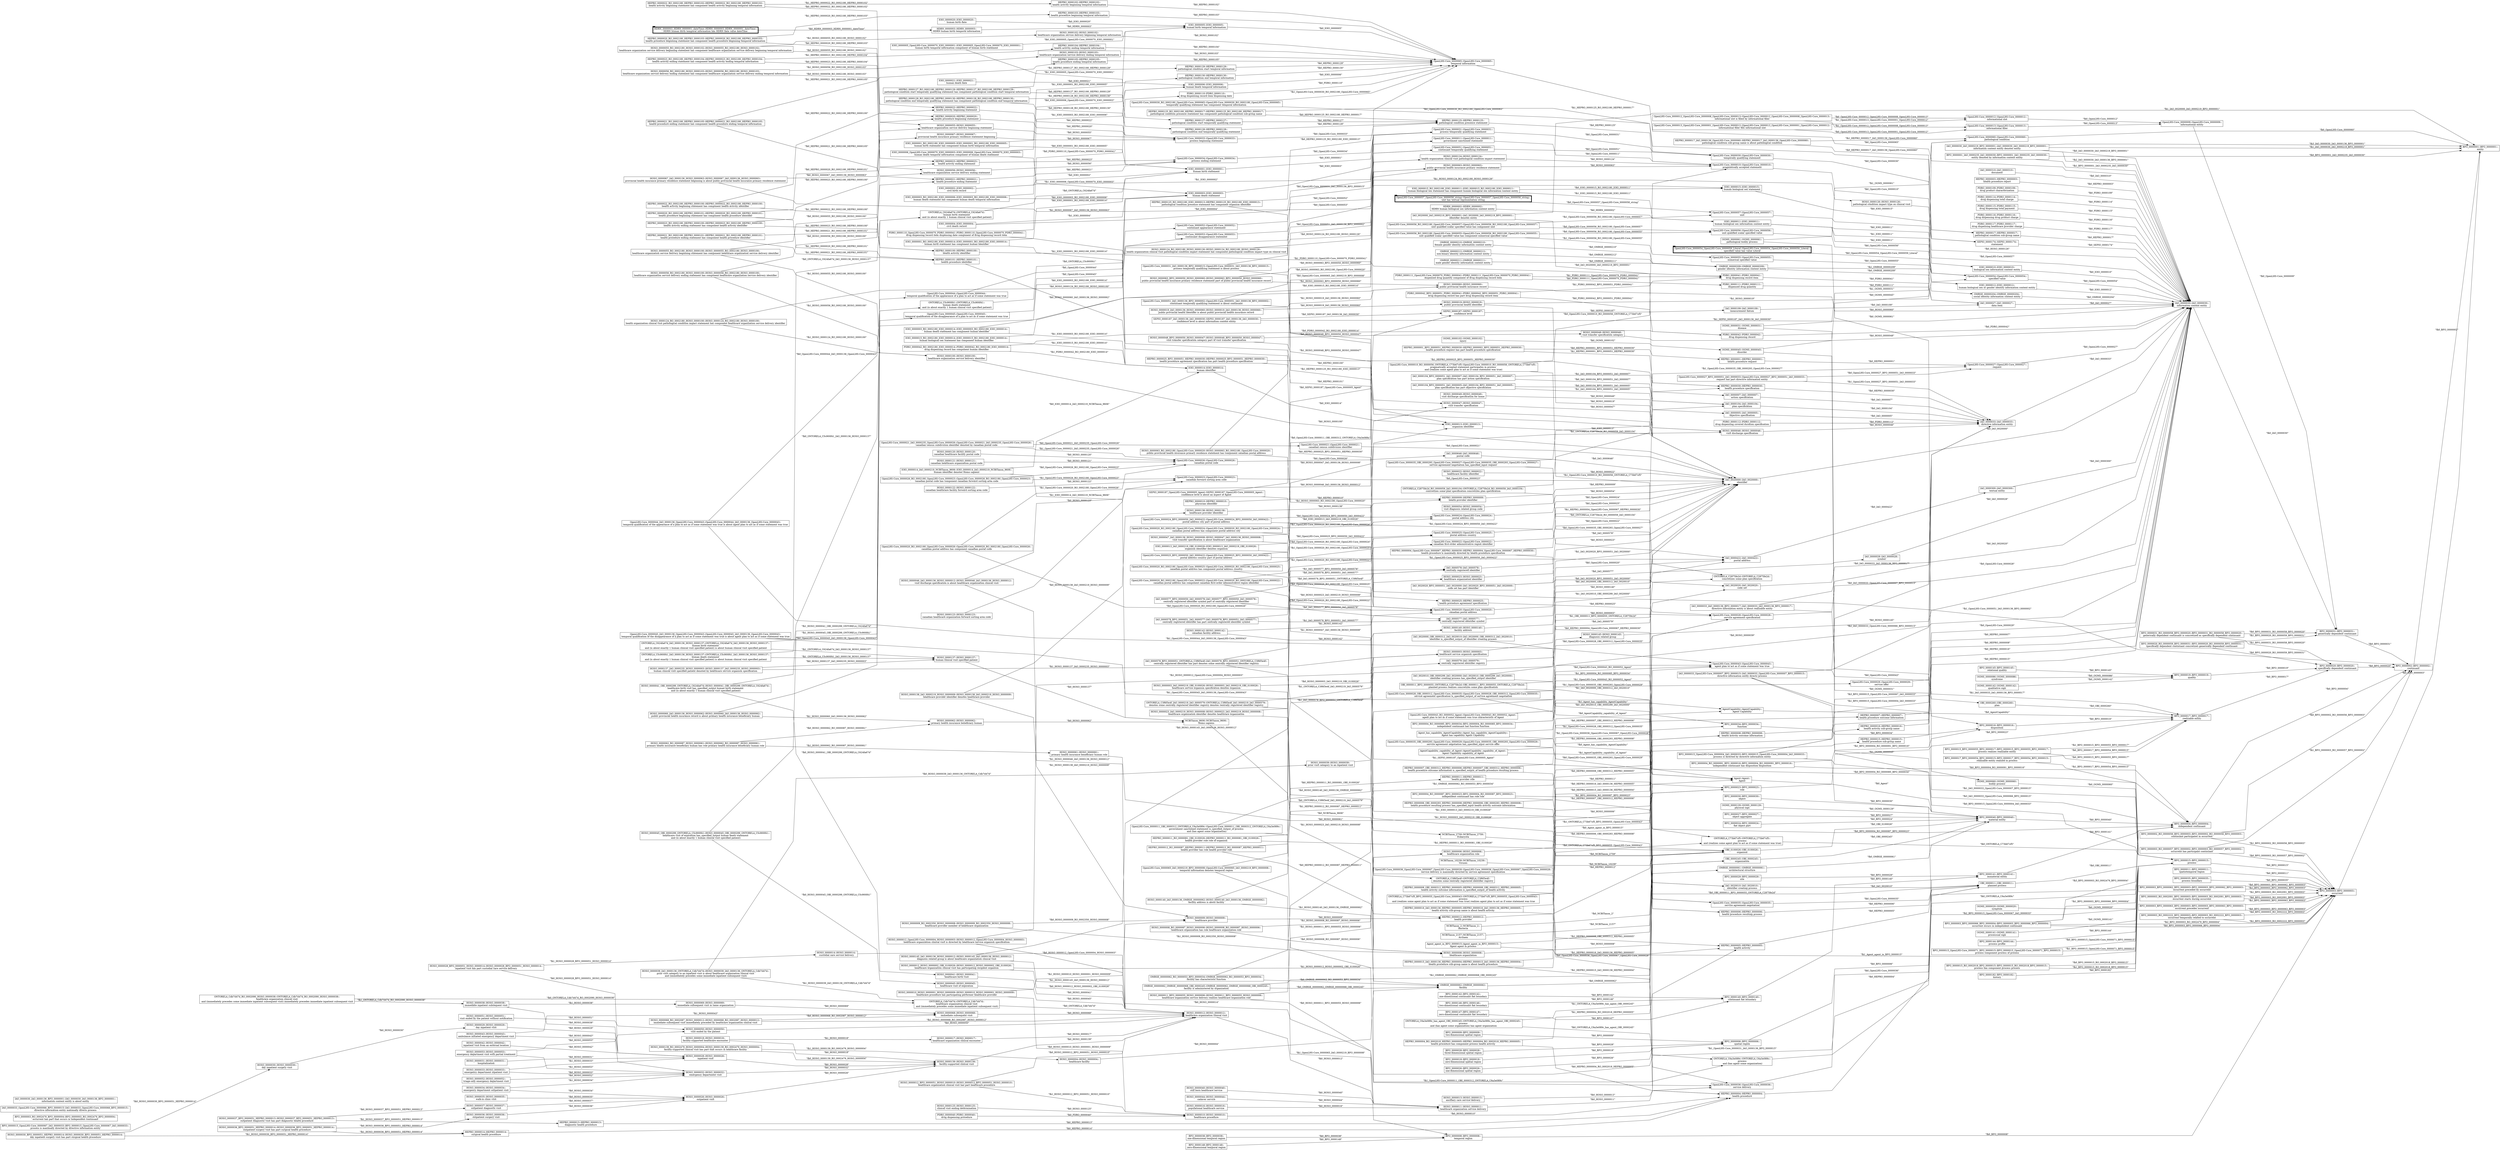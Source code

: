 digraph G {
  splines=polyline;
  rankdir=LR;
  "NCBITaxon_2" [ label="NCBITaxon_2::NCBITaxon_2::
Bacteria" shape="box" ];
  "OBI_0100026" [ label="OBI_0100026::OBI_0100026::
organism" shape="box" ];
  "BFO_0000030" [ label="BFO_0000030::BFO_0000030::
object" shape="box" ];
  "BFO_0000040" [ label="BFO_0000040::BFO_0000040::
material entity" shape="box" ];
  "HOSO_0000022" [ label="HOSO_0000022::HOSO_0000022::
healthcare facility identifier" shape="box" ];
  "IAO_0020000" [ label="IAO_0020000::IAO_0020000::
identifier" shape="box" ];
  "IOIO_0000003" [ label="IOIO_0000003::IOIO_0000003::
human death statement" shape="box" ];
  "OpenLHS-Core_0000031" [ label="OpenLHS-Core_0000031::OpenLHS-Core_0000031::
process temporally qualifying statement" shape="box" ];
  "PDRO_0000110" [ label="PDRO_0000110::PDRO_0000110::
drug dispensing record item dispensing date" shape="box" ];
  "OpenLHS-Core_0000065" [ label="OpenLHS-Core_0000065::OpenLHS-Core_0000065::
temporal information" shape="box" ];
  "HOSO_0000010" [ label="HOSO_0000010::HOSO_0000010::
healthcare procedure" shape="box" ];
  "HEPRO_0000004" [ label="HEPRO_0000004::HEPRO_0000004::
health procedure" shape="box" ];
  "IAO_0000007" [ label="IAO_0000007::IAO_0000007::
action specification" shape="box" ];
  "IAO_0000033" [ label="IAO_0000033::IAO_0000033::
directive information entity" shape="box" ];
  "HOSO_0000046" [ label="HOSO_0000046::HOSO_0000046::
visit discharge specification" shape="box" ];
  "HOSO_0000034" [ label="HOSO_0000034::HOSO_0000034::
emergency department outpatient visit" shape="box" ];
  "HOSO_0000026" [ label="HOSO_0000026::HOSO_0000026::
outpatient visit" shape="box" ];
  "HOSO_0000032" [ label="HOSO_0000032::HOSO_0000032::
emergency department visit" shape="box" ];
  "IOIO_0000015" [ label="IOIO_0000015::IOIO_0000015::
human biological sex statement" shape="box" ];
  "SEPIO_0000174" [ label="SEPIO_0000174::SEPIO_0000174::
statement" shape="box" ];
  "OBI_0000011" [ label="OBI_0000011::OBI_0000011::
planned process" shape="box" ];
  "BFO_0000015" [ label="BFO_0000015::BFO_0000015::
process" shape="box" ];
  "HEPRO_0000014" [ label="HEPRO_0000014::HEPRO_0000014::
surgical health procedure" shape="box" ];
  "IAO_0000310" [ label="IAO_0000310::IAO_0000310::
document" shape="box" ];
  "IAO_0000030" [ label="IAO_0000030::IAO_0000030::
information content entity" shape="box" ];
  "OGMS_0000129" [ label="OGMS_0000129::OGMS_0000129::
physical sign" shape="box" ];
  "OpenLHS-Core_0000033" [ label="OpenLHS-Core_0000033::OpenLHS-Core_0000033::
process beginning statement" shape="box" ];
  "OpenLHS-Core_0000021" [ label="OpenLHS-Core_0000021::OpenLHS-Core_0000021::
canadian census subdivision identifier" shape="box" ];
  "OpenLHS-Core_0000057" [ label="OpenLHS-Core_0000057::OpenLHS-Core_0000057::
unit" shape="box" ];
  "IAO_0000104" [ label="IAO_0000104::IAO_0000104::
plan specification" shape="box" ];
  "OpenLHS-Core_0000045" [ label="OpenLHS-Core_0000045::OpenLHS-Core_0000045::
temporal qualification of the disappearance of a plan to act as if some statement was true" shape="box" ];
  "OpenLHS-Core_0000053" [ label="OpenLHS-Core_0000053::OpenLHS-Core_0000053::
continuant disappearance statement" shape="box" ];
  "HOSO_0000047" [ label="HOSO_0000047::HOSO_0000047::
visit transfer specification" shape="box" ];
  "BFO_0000031" [ label="BFO_0000031::BFO_0000031::
generically dependent continuant" shape="box" ];
  "BFO_0000002" [ label="BFO_0000002::BFO_0000002::
continuant" shape="box" ];
  "BFO_0000140" [ label="BFO_0000140::BFO_0000140::
continuant fiat boundary" shape="box" ];
  "BFO_0000141" [ label="BFO_0000141::BFO_0000141::
immaterial entity" shape="box" ];
  "HOSO_0000011" [ label="HOSO_0000011::HOSO_0000011::
healthcare organization service delivery" shape="box" ];
  "OpenLHS-Core_0000036" [ label="OpenLHS-Core_0000036::OpenLHS-Core_0000036::
service delivery" shape="box" ];
  "HOSO_0000120" [ label="HOSO_0000120::HOSO_0000120::
canadian healthcare facility postal code" shape="box" ];
  "OpenLHS-Core_0000026" [ label="OpenLHS-Core_0000026::OpenLHS-Core_0000026::
canadian postal code" shape="box" ];
  "HOSO_0000035" [ label="HOSO_0000035::HOSO_0000035::
walk-in clinic visit" shape="box" ];
  "OpenLHS-Core_0000020" [ label="OpenLHS-Core_0000020::OpenLHS-Core_0000020::
canadian postal address" shape="box" ];
  "IAO_0000422" [ label="IAO_0000422::IAO_0000422::
postal address" shape="box" ];
  "HOSO_0000023" [ label="HOSO_0000023::HOSO_0000023::
healthcare organization identifier" shape="box" ];
  "IOIO_0000004" [ label="IOIO_0000004::IOIO_0000004::
civil death record" shape="box" ];
  "OpenLHS-Core_0000011" [ label="OpenLHS-Core_0000011::OpenLHS-Core_0000011::
government sanctioned statement" shape="box" ];
  "PDRO_0000111" [ label="PDRO_0000111::PDRO_0000111::
dispensed drug quantity" shape="box" ];
  "IAO_0000027" [ label="IAO_0000027::IAO_0000027::
data item" shape="box" ];
  "HEPRO_0000025" [ label="HEPRO_0000025::HEPRO_0000025::
health procedure agreement specification" shape="box" ];
  "OpenLHS-Core_0000028" [ label="OpenLHS-Core_0000028::OpenLHS-Core_0000028::
service agreement specification" shape="box" ];
  "HEPRO_0000013" [ label="HEPRO_0000013::HEPRO_0000013::
diagnostic health procedure" shape="box" ];
  "HEPRO_0000001" [ label="HEPRO_0000001::HEPRO_0000001::
health procedure request" shape="box" ];
  "OpenLHS-Core_0000027" [ label="OpenLHS-Core_0000027::OpenLHS-Core_0000027::
request" shape="box" ];
  "OpenLHS-Core_0000044" [ label="OpenLHS-Core_0000044::OpenLHS-Core_0000044::
temporal qualification of the appearance of a plan to act as if some statement was true" shape="box" ];
  "OpenLHS-Core_0000052" [ label="OpenLHS-Core_0000052::OpenLHS-Core_0000052::
continuant appearance statement" shape="box" ];
  "ONTORELA_Cdb7d47d" [ label="ONTORELA_Cdb7d47d::ONTORELA_Cdb7d47d::
healthcare organization clinical visit
 and (immediately precedes some immediate inpatient subsequent visit)" shape="box" ];
  "HOSO_0000012" [ label="HOSO_0000012::HOSO_0000012::
healthcare organization clinical visit" shape="box" ];
  "OpenLHS-Core_0000056" [ label="OpenLHS-Core_0000056::OpenLHS-Core_0000056::
unit qualified scalar specified value" shape="box" ];
  "OpenLHS-Core_0000054" [ label="OpenLHS-Core_0000054::OpenLHS-Core_0000054::
specified value" shape="box" ];
  "OMRSE_00000209" [ label="OMRSE_00000209::OMRSE_00000209::
gender identity information content entity" shape="box" ];
  "IOIO_0000012" [ label="IOIO_0000012::IOIO_0000012::
human biological sex or gender identity information content entity" shape="box" ];
  "OMRSE_00000204" [ label="OMRSE_00000204::OMRSE_00000204::
social identity information content entity" shape="box" ];
  "HOSO_0000048" [ label="HOSO_0000048::HOSO_0000048::
visit transfer specification category" shape="box" ];
  "HOSO_0000036" [ label="HOSO_0000036::HOSO_0000036::
outpatient surgery visit" shape="box" ];
  "OGMS_0000086" [ label="OGMS_0000086::OGMS_0000086::
syndrome" shape="box" ];
  "BFO_0000019" [ label="BFO_0000019::BFO_0000019::
quality" shape="box" ];
  "BFO_0000020" [ label="BFO_0000020::BFO_0000020::
specifically dependent continuant" shape="box" ];
  "BFO_0000004" [ label="BFO_0000004::BFO_0000004::
independent continuant" shape="box" ];
  "ONTORELA_C6a3e089c" [ label="ONTORELA_C6a3e089c::ONTORELA_C6a3e089c::
process
 and (has agent some organization)" shape="box" ];
  "HOSO_0000121" [ label="HOSO_0000121::HOSO_0000121::
canadian healthcare organization postal code" shape="box" ];
  "IOIO_0000005" [ label="IOIO_0000005::IOIO_0000005::
human birth temporal information" shape="box" ];
  "NCBITaxon_2157" [ label="NCBITaxon_2157::NCBITaxon_2157::
Archaea" shape="box" ];
  "HOSO_0000145" [ label="HOSO_0000145::HOSO_0000145::
diagnosis related group" shape="box" ];
  "PDRO_0000112" [ label="PDRO_0000112::PDRO_0000112::
drug dispensing covered duration specification" shape="box" ];
  "HEPRO_0000016" [ label="HEPRO_0000016::HEPRO_0000016::
health activity sub-group name" shape="box" ];
  "HEPRO_0000125" [ label="HEPRO_0000125::HEPRO_0000125::
pathological condition presence statement" shape="box" ];
  "OpenLHS-Core_0000010" [ label="OpenLHS-Core_0000010::OpenLHS-Core_0000010::
pragmatically accepted statement" shape="box" ];
  "HEPRO_0000101" [ label="HEPRO_0000101::HEPRO_0000101::
health procedure identifier" shape="box" ];
  "OpenLHS-Core_0000035" [ label="OpenLHS-Core_0000035::OpenLHS-Core_0000035::
service agreement negotiation" shape="box" ];
  "IAO_0000005" [ label="IAO_0000005::IAO_0000005::
objective specification" shape="box" ];
  "OpenLHS-Core_0000023" [ label="OpenLHS-Core_0000023::OpenLHS-Core_0000023::
canadian forward sorting area code" shape="box" ];
  "BFO_0000142" [ label="BFO_0000142::BFO_0000142::
one-dimensional continuant fiat boundary" shape="box" ];
  "HOSO_0000037" [ label="HOSO_0000037::HOSO_0000037::
outpatient diagnostic visit" shape="box" ];
  "HOSO_0000049" [ label="HOSO_0000049::HOSO_0000049::
visit discharge specification for home" shape="box" ];
  "HOSO_0000013" [ label="HOSO_0000013::HOSO_0000013::
ancillary care service delivery" shape="box" ];
  "HOSO_0000122" [ label="HOSO_0000122::HOSO_0000122::
canadian healthcare facility forward sorting area code" shape="box" ];
  "ONTORELA_C73b67cf5" [ label="ONTORELA_C73b67cf5::ONTORELA_C73b67cf5::
process
 and (realizes some agent plan to act as if some statement was true)" shape="box" ];
  "IOIO_0000006" [ label="IOIO_0000006::IOIO_0000006::
human death temporal information" shape="box" ];
  "HEPRO_0000015" [ label="HEPRO_0000015::HEPRO_0000015::
health procedure sub-group name" shape="box" ];
  "HEPRO_0000003" [ label="HEPRO_0000003::HEPRO_0000003::
health procedure report" shape="box" ];
  "HEPRO_0000100" [ label="HEPRO_0000100::HEPRO_0000100::
health activity identifier" shape="box" ];
  "OpenLHS-Core_0000022" [ label="OpenLHS-Core_0000022::OpenLHS-Core_0000022::
canadian first-order administrative region identifier" shape="box" ];
  "IAO_0000028" [ label="IAO_0000028::IAO_0000028::
symbol" shape="box" ];
  "OpenLHS-Core_0000034" [ label="OpenLHS-Core_0000034::OpenLHS-Core_0000034::
process ending statement" shape="box" ];
  "OGMS_0000060" [ label="OGMS_0000060::OGMS_0000060::
bodily process" shape="box" ];
  "HOSO_0000139" [ label="HOSO_0000139::HOSO_0000139::
facility-supported clinical visit" shape="box" ];
  "HOSO_0000014" [ label="HOSO_0000014::HOSO_0000014::
custodial care service delivery" shape="box" ];
  "HOSO_0000038" [ label="HOSO_0000038::HOSO_0000038::
immediate inpatient subsequent visit" shape="box" ];
  "HOSO_0000069" [ label="HOSO_0000069::HOSO_0000069::
immediate subsequent visit in same organization" shape="box" ];
  "HOSO_0000028" [ label="HOSO_0000028::HOSO_0000028::
inpatient visit" shape="box" ];
  "OBI_0000245" [ label="OBI_0000245::OBI_0000245::
organization" shape="box" ];
  "HOSO_0000123" [ label="HOSO_0000123::HOSO_0000123::
canadian healthcare organization forward sorting area code" shape="box" ];
  "Agent" [ label="Agent::Agent::
Agent" shape="box" ];
  "HEPRO_0000103" [ label="HEPRO_0000103::HEPRO_0000103::
health procedure beginning temporal information" shape="box" ];
  "OpenLHS-Core_0000025" [ label="OpenLHS-Core_0000025::OpenLHS-Core_0000025::
postal address country" shape="box" ];
  "IOIO_0000010" [ label="IOIO_0000010::IOIO_0000010::
biological sex information content entity" shape="box" ];
  "OpenLHS-Core_0000013" [ label="OpenLHS-Core_0000013::OpenLHS-Core_0000013::
informational filler" shape="box" ];
  "OpenLHS-Core_0000009" [ label="OpenLHS-Core_0000009::OpenLHS-Core_0000009::
informational entity" shape="box" ];
  "IAO_0020020" [ label="IAO_0020020::IAO_0020020::
code set" shape="box" ];
  "HEPRO_0000006" [ label="HEPRO_0000006::HEPRO_0000006::
health procedure resulting process" shape="box" ];
  "HEPRO_0000127" [ label="HEPRO_0000127::HEPRO_0000127::
pathological condition start temporally qualifying statement" shape="box" ];
  "OGMS_0000061" [ label="OGMS_0000061::OGMS_0000061::
pathological bodily process" shape="box" ];
  "OpenLHS-Core_0000060" [ label="OpenLHS-Core_0000060::OpenLHS-Core_0000060::
pathological condition" shape="box" ];
  "HOSO_0000124" [ label="HOSO_0000124::HOSO_0000124::
health organization clinical visit pathological condition impact statement" shape="box" ];
  "HOSO_0000003" [ label="HOSO_0000003::HOSO_0000003::
healthcare service organism specification" shape="box" ];
  "HOSO_0000039" [ label="HOSO_0000039::HOSO_0000039::
prior visit category to an inpatient visit" shape="box" ];
  "HOSO_0000100" [ label="HOSO_0000100::HOSO_0000100::
healthcare organization service delivery identifier" shape="box" ];
  "HEPRO_0000005" [ label="HEPRO_0000005::HEPRO_0000005::
health activity" shape="box" ];
  "HEPRO_0000102" [ label="HEPRO_0000102::HEPRO_0000102::
health activity beginning temporal information" shape="box" ];
  "OpenLHS-Core_0000024" [ label="OpenLHS-Core_0000024::OpenLHS-Core_0000024::
postal address city" shape="box" ];
  "IOIO_0000011" [ label="IOIO_0000011::IOIO_0000011::
human biological sex information content entity" shape="box" ];
  "OpenLHS-Core_0000012" [ label="OpenLHS-Core_0000012::OpenLHS-Core_0000012::
informational slot" shape="box" ];
  "BFO_0000008" [ label="BFO_0000008::BFO_0000008::
temporal region" shape="box" ];
  "BFO_0000003" [ label="BFO_0000003::BFO_0000003::
occurrent" shape="box" ];
  "OGMS_0000102" [ label="OGMS_0000102::OGMS_0000102::
injury" shape="box" ];
  "OGMS_0000045" [ label="OGMS_0000045::OGMS_0000045::
disorder" shape="box" ];
  "HEPRO_0000017" [ label="HEPRO_0000017::HEPRO_0000017::
pathological condition sub-group name" shape="box" ];
  "ONTORELA_C624fa67d" [ label="ONTORELA_C624fa67d::ONTORELA_C624fa67d::
human birth statement
 and (is about exactly 1 human clinical visit specified patient)" shape="box" ];
  "IOIO_0000001" [ label="IOIO_0000001::IOIO_0000001::
human birth statement" shape="box" ];
  "HOSO_0000004" [ label="HOSO_0000004::HOSO_0000004::
healthcare facility" shape="box" ];
  "OMRSE_00000062" [ label="OMRSE_00000062::OMRSE_00000062::
facility" shape="box" ];
  "HOSO_0000125" [ label="HOSO_0000125::HOSO_0000125::
clinical visit ending determination" shape="box" ];
  "HOSO_0000137" [ label="HOSO_0000137::HOSO_0000137::
human clinical visit specified patient" shape="box" ];
  "NCBITaxon_9606" [ label="NCBITaxon_9606::NCBITaxon_9606::
Homo sapiens" shape="box" ];
  "HOSO_0000016" [ label="HOSO_0000016::HOSO_0000016::
populational healthcare service" shape="box" ];
  "IOIO_0000013" [ label="IOIO_0000013::IOIO_0000013::
organism identifier" shape="box" ];
  "NCBITaxon_2759" [ label="NCBITaxon_2759::NCBITaxon_2759::
Eukaryota" shape="box" ];
  "NCBITaxon_10239" [ label="NCBITaxon_10239::NCBITaxon_10239::
Viruses" shape="box" ];
  "HOSO_0000060" [ label="HOSO_0000060::HOSO_0000060::
public provincial health insurance record" shape="box" ];
  "BFO_0000009" [ label="BFO_0000009::BFO_0000009::
two-dimensional spatial region" shape="box" ];
  "BFO_0000006" [ label="BFO_0000006::BFO_0000006::
spatial region" shape="box" ];
  "HEPRO_0000008" [ label="HEPRO_0000008::HEPRO_0000008::
health activity outcome information" shape="box" ];
  "HEPRO_0000129" [ label="HEPRO_0000129::HEPRO_0000129::
pathological condition start temporal information" shape="box" ];
  "HEPRO_0000105" [ label="HEPRO_0000105::HEPRO_0000105::
health procedure ending temporal information" shape="box" ];
  "HOSO_0000029" [ label="HOSO_0000029::HOSO_0000029::
day inpatient visit" shape="box" ];
  "HOSO_0000102" [ label="HOSO_0000102::HOSO_0000102::
healthcare organization service delivery beginning temporal information" shape="box" ];
  "HOSO_0000017" [ label="HOSO_0000017::HOSO_0000017::
healthcare organization clinical encounter" shape="box" ];
  "HOSO_0000126" [ label="HOSO_0000126::HOSO_0000126::
pathological condition impact type on clinical visit" shape="box" ];
  "HOSO_0000138" [ label="HOSO_0000138::HOSO_0000138::
healthcare provider identifier" shape="box" ];
  "HEPRO_0000009" [ label="HEPRO_0000009::HEPRO_0000009::
health provider identifier" shape="box" ];
  "IAO_0000646" [ label="IAO_0000646::IAO_0000646::
postal code" shape="box" ];
  "IOIO_0000014" [ label="IOIO_0000014::IOIO_0000014::
human identifier" shape="box" ];
  "IOIO_0000002" [ label="IOIO_0000002::IOIO_0000002::
civil birth record" shape="box" ];
  "HOSO_0000061" [ label="HOSO_0000061::HOSO_0000061::
primary health insurance beneficiary human role" shape="box" ];
  "BFO_0000023" [ label="BFO_0000023::BFO_0000023::
role" shape="box" ];
  "SEPIO_0000187" [ label="SEPIO_0000187::SEPIO_0000187::
confidence level" shape="box" ];
  "IAO_0000109" [ label="IAO_0000109::IAO_0000109::
measurement datum" shape="box" ];
  "HEPRO_0000104" [ label="HEPRO_0000104::HEPRO_0000104::
health activity ending temporal information" shape="box" ];
  "HEPRO_0000007" [ label="HEPRO_0000007::HEPRO_0000007::
health procedure outcome information" shape="box" ];
  "HEPRO_0000128" [ label="HEPRO_0000128::HEPRO_0000128::
pathological condition end temporally qualifying statement" shape="box" ];
  "HOSO_0000018" [ label="HOSO_0000018::HOSO_0000018::
facility-supported healthcare encounter" shape="box" ];
  "BFO_0000001" [ label="BFO_0000001::BFO_0000001::
entity" shape="box" ];
  "HOSO_0000103" [ label="HOSO_0000103::HOSO_0000103::
healthcare organization service delivery ending temporal information" shape="box" ];
  "HOSO_0000006" [ label="HOSO_0000006::HOSO_0000006::
healthcare organization role" shape="box" ];
  "PDRO_0000041" [ label="PDRO_0000041::PDRO_0000041::
drug dispensing record item" shape="box" ];
  "HOSO_0000062" [ label="HOSO_0000062::HOSO_0000062::
primary health insurance beneficiary human" shape="box" ];
  "HOSO_0000050" [ label="HOSO_0000050::HOSO_0000050::
visit ended by the patient" shape="box" ];
  "PDRO_0000040" [ label="PDRO_0000040::PDRO_0000040::
drug dispensing procedure" shape="box" ];
  "OpenLHS-Core_0000029" [ label="OpenLHS-Core_0000029::OpenLHS-Core_0000029::
service offer" shape="box" ];
  "BFO_0000027" [ label="BFO_0000027::BFO_0000027::
object aggregate" shape="box" ];
  "BFO_0000148" [ label="BFO_0000148::BFO_0000148::
zero-dimensional temporal region" shape="box" ];
  "HOSO_0000019" [ label="HOSO_0000019::HOSO_0000019::
public provincial health identifier" shape="box" ];
  "PDRO_0000042" [ label="PDRO_0000042::PDRO_0000042::
drug dispensing record" shape="box" ];
  "HOSO_0000051" [ label="HOSO_0000051::HOSO_0000051::
visit ended by the patient without notification" shape="box" ];
  "HOSO_0000063" [ label="HOSO_0000063::HOSO_0000063::
public provincial health insurance primary residence statement" shape="box" ];
  "AgentCapability" [ label="AgentCapability::AgentCapability::
Agent Capability" shape="box" ];
  "BFO_0000017" [ label="BFO_0000017::BFO_0000017::
realizable entity" shape="box" ];
  "BFO_0000028" [ label="BFO_0000028::BFO_0000028::
three-dimensional spatial region" shape="box" ];
  "BFO_0000016" [ label="BFO_0000016::BFO_0000016::
disposition" shape="box" ];
  "HOSO_0000008" [ label="HOSO_0000008::HOSO_0000008::
healthcare organization" shape="box" ];
  "OpenLHS-Core_0000051" [ label="OpenLHS-Core_0000051::OpenLHS-Core_0000051::
continuant temporally qualifying statement" shape="box" ];
  "OpenLHS-Core_0000030" [ label="OpenLHS-Core_0000030::OpenLHS-Core_0000030::
temporally qualifying statement" shape="box" ];
  "ONTORELA_C5c900f41" [ label="ONTORELA_C5c900f41::ONTORELA_C5c900f41::
human death statement
 and (is about exactly 1 human clinical visit specified patient)" shape="box" ];
  "HOSO_0000040" [ label="HOSO_0000040::HOSO_0000040::
still born healthcare service" shape="box" ];
  "HOSO_0000052" [ label="HOSO_0000052::HOSO_0000052::
triage-only emergency department visit" shape="box" ];
  "IOIO_0000020" [ label="IOIO_0000020::IOIO_0000020::
human birth date" shape="box" ];
  "ONTORELA_C3f6f3e4f" [ label="ONTORELA_C3f6f3e4f::ONTORELA_C3f6f3e4f::
denotes some centrally registered identifier registry" shape="box" ];
  "HEPRO_0000020" [ label="HEPRO_0000020::HEPRO_0000020::
health procedure beginning statement" shape="box" ];
  "BFO_0000029" [ label="BFO_0000029::BFO_0000029::
site" shape="box" ];
  "IAO_0020010" [ label="IAO_0020010::IAO_0020010::
identifier creating process" shape="box" ];
  "OMRSE_00000212" [ label="OMRSE_00000212::OMRSE_00000212::
non-binary identity information content entity" shape="box" ];
  "OMRSE_00000061" [ label="OMRSE_00000061::OMRSE_00000061::
architectural structure" shape="box" ];
  "HOSO_0000009" [ label="HOSO_0000009::HOSO_0000009::
healthcare provider" shape="box" ];
  "HEPRO_0000012" [ label="HEPRO_0000012::HEPRO_0000012::
health provider" shape="box" ];
  "BFO_0000182" [ label="BFO_0000182::BFO_0000182::
history" shape="box" ];
  "PDRO_0000109" [ label="PDRO_0000109::PDRO_0000109::
drug product characterization" shape="box" ];
  "HEPRO_0000030" [ label="HEPRO_0000030::HEPRO_0000030::
health procedure specification" shape="box" ];
  "HOSO_0000053" [ label="HOSO_0000053::HOSO_0000053::
emergency department visit with partial treatment" shape="box" ];
  "HOSO_0000041" [ label="HOSO_0000041::HOSO_0000041::
healthcare birth visit" shape="box" ];
  "IOIO_0000021" [ label="IOIO_0000021::IOIO_0000021::
human death date" shape="box" ];
  "ONTORELA_C2875fe2d" [ label="ONTORELA_C2875fe2d::ONTORELA_C2875fe2d::
concretizes some plan specification" shape="box" ];
  "BFO_0000018" [ label="BFO_0000018::BFO_0000018::
zero-dimensional spatial region" shape="box" ];
  "OMRSE_00000211" [ label="OMRSE_00000211::OMRSE_00000211::
male gender identity information content entity" shape="box" ];
  "HDRN_0000003" [ label="HDRN_0000003::HDRN_0000003::
HDRN human birth temporal information" shape="box" ];
  "BFO_0000034" [ label="BFO_0000034::BFO_0000034::
function" shape="box" ];
  "OGMS_0000020" [ label="OGMS_0000020::OGMS_0000020::
symptom" shape="box" ];
  "OGMS_0000141" [ label="OGMS_0000141::OGMS_0000141::
processual sign" shape="box" ];
  "HOSO_0000054" [ label="HOSO_0000054::HOSO_0000054::
visit diagnosis related group code" shape="box" ];
  "PDRO_0000114" [ label="PDRO_0000114::PDRO_0000114::
drug dispensing total charge" shape="box" ];
  "HOSO_0000042" [ label="HOSO_0000042::HOSO_0000042::
inpatient visit from an external location" shape="box" ];
  "HOSO_0000030" [ label="HOSO_0000030::HOSO_0000030::
day inpatient surgery visit" shape="box" ];
  "HEPRO_0000022" [ label="HEPRO_0000022::HEPRO_0000022::
health activity beginning statement" shape="box" ];
  "HEPRO_0000010" [ label="HEPRO_0000010::HEPRO_0000010::
physician identifier" shape="box" ];
  "OMRSE_00000210" [ label="OMRSE_00000210::OMRSE_00000210::
female gender identity information content entity" shape="box" ];
  "BFO_0000011" [ label="BFO_0000011::BFO_0000011::
spatiotemporal region" shape="box" ];
  "HDRN_0000002" [ label="HDRN_0000002::HDRN_0000002::
HDRN human biological sex information content entity" shape="box" ];
  "BFO_0000035" [ label="BFO_0000035::BFO_0000035::
process boundary" shape="box" ];
  "BFO_0000144" [ label="BFO_0000144::BFO_0000144::
process profile" shape="box" ];
  "PDRO_0000115" [ label="PDRO_0000115::PDRO_0000115::
drug dispensing total payment" shape="box" ];
  "OGMS_0000142" [ label="OGMS_0000142::OGMS_0000142::
qualitative sign" shape="box" ];
  "OBI_0000260" [ label="OBI_0000260::OBI_0000260::
plan" shape="box" ];
  "IAO_0000579" [ label="IAO_0000579::IAO_0000579::
centrally registered identifier registry" shape="box" ];
  "HOSO_0000055" [ label="HOSO_0000055::HOSO_0000055::
healthcare organization service delivery beginning statement" shape="box" ];
  "HOSO_0000043" [ label="HOSO_0000043::HOSO_0000043::
ambulance initiated emergency department visit" shape="box" ];
  "HOSO_0000068" [ label="HOSO_0000068::HOSO_0000068::
immediate subsequent visit" shape="box" ];
  "HOSO_0000067" [ label="HOSO_0000067::HOSO_0000067::
provincial health insurance primary residence statement beginning" shape="box" ];
  "HOSO_0000031" [ label="HOSO_0000031::HOSO_0000031::
hospitalization" shape="box" ];
  "HOSO_0000140" [ label="HOSO_0000140::HOSO_0000140::
facility address" shape="box" ];
  "HEPRO_0000021" [ label="HEPRO_0000021::HEPRO_0000021::
health procedure ending statement" shape="box" ];
  "HEPRO_0000130" [ label="HEPRO_0000130::HEPRO_0000130::
pathological condition end temporal information" shape="box" ];
  "IAO_0000300" [ label="IAO_0000300::IAO_0000300::
textual entity" shape="box" ];
  "BFO_0000024" [ label="BFO_0000024::BFO_0000024::
fiat object part" shape="box" ];
  "BFO_0000145" [ label="BFO_0000145::BFO_0000145::
relational quality" shape="box" ];
  "PDRO_0000116" [ label="PDRO_0000116::PDRO_0000116::
drug dispensing drug product charge" shape="box" ];
  "HOSO_0000044" [ label="HOSO_0000044::HOSO_0000044::
cadaver service" shape="box" ];
  "HOSO_0000056" [ label="HOSO_0000056::HOSO_0000056::
healthcare organization service delivery ending statement" shape="box" ];
  "OpenLHS-Core_0000055" [ label="OpenLHS-Core_0000055::OpenLHS-Core_0000055::
numerical specified value" shape="box" ];
  "OpenLHS-Core_0000043" [ label="OpenLHS-Core_0000043::OpenLHS-Core_0000043::
agent plan to act as if some statement was true" shape="box" ];
  "IAO_0000578" [ label="IAO_0000578::IAO_0000578::
centrally registered identifier" shape="box" ];
  "BFO_0000146" [ label="BFO_0000146::BFO_0000146::
two-dimensional continuant fiat boundary" shape="box" ];
  "PDRO_0000117" [ label="PDRO_0000117::PDRO_0000117::
drug dispensing healthcare provider charge" shape="box" ];
  "OGMS_0000031" [ label="OGMS_0000031::OGMS_0000031::
disease" shape="box" ];
  "HOSO_0000033" [ label="HOSO_0000033::HOSO_0000033::
emergency department inpatient visit" shape="box" ];
  "HOSO_0000142" [ label="HOSO_0000142::HOSO_0000142::
canadian facility address" shape="box" ];
  "HOSO_0000045" [ label="HOSO_0000045::HOSO_0000045::
healthcare visit of expiration" shape="box" ];
  "HEPRO_0000023" [ label="HEPRO_0000023::HEPRO_0000023::
health activity ending statement" shape="box" ];
  "HEPRO_0000011" [ label="HEPRO_0000011::HEPRO_0000011::
health provider role" shape="box" ];
  "IAO_0000577" [ label="IAO_0000577::IAO_0000577::
centrally registered identifier symbol" shape="box" ];
  "BFO_0000026" [ label="BFO_0000026::BFO_0000026::
one-dimensional spatial region" shape="box" ];
  "BFO_0000147" [ label="BFO_0000147::BFO_0000147::
zero-dimensional continuant fiat boundary" shape="box" ];
  "BFO_0000038" [ label="BFO_0000038::BFO_0000038::
one-dimensional temporal region" shape="box" ];
  "OpenLHS-Core_0000054_OpenLHS-Core_0000059_Literal" [ label="OpenLHS-Core_0000054_OpenLHS-Core_0000059_Literal::OpenLHS-Core_0000054_OpenLHS-Core_0000059_Literal::
specified value has value Literal" penwidth="4" shape="tab" ];
  "HDRN_0000003_HDRN_0000001_dateTime" [ label="HDRN_0000003_HDRN_0000001_dateTime::HDRN_0000003_HDRN_0000001_dateTime::
HDRN human birth temporal information has HDRN date value dateTime" penwidth="4" shape="tab" ];
  "OpenLHS-Core_0000057_OpenLHS-Core_0000058_string" [ label="OpenLHS-Core_0000057_OpenLHS-Core_0000058_string::OpenLHS-Core_0000057_OpenLHS-Core_0000058_string::
unit has textual representation string" penwidth="4" shape="tab" ];
  "IOIO_0000003_RO_0002180_IOIO_0000014" [ label="IOIO_0000003_RO_0002180_IOIO_0000014::IOIO_0000003_RO_0002180_IOIO_0000014::
human death statement has component human identifier" shape="box" ];
  "IOIO_0000003_RO_0002180_IOIO_0000006" [ label="IOIO_0000003_RO_0002180_IOIO_0000006::IOIO_0000003_RO_0002180_IOIO_0000006::
human death statement has component human death temporal information" shape="box" ];
  "PDRO_0000110_OpenLHS-Core_0000070_PDRO_0000041" [ label="PDRO_0000110_OpenLHS-Core_0000070_PDRO_0000041::PDRO_0000110_OpenLHS-Core_0000070_PDRO_0000041::
drug dispensing record item dispensing date component of drug dispensing record item" shape="box" ];
  "HOSO_0000010_HOSO_0000001_HOSO_0000009" [ label="HOSO_0000010_HOSO_0000001_HOSO_0000009::HOSO_0000010_HOSO_0000001_HOSO_0000009::
healthcare procedure has participating performer healthcare provider" shape="box" ];
  "HOSO_0000046_IAO_0000136_HOSO_0000012" [ label="HOSO_0000046_IAO_0000136_HOSO_0000012::HOSO_0000046_IAO_0000136_HOSO_0000012::
visit discharge specification is about healthcare organization clinical visit" shape="box" ];
  "IOIO_0000015_RO_0002180_IOIO_0000014" [ label="IOIO_0000015_RO_0002180_IOIO_0000014::IOIO_0000015_RO_0002180_IOIO_0000014::
human biological sex statement has component human identifier" shape="box" ];
  "IOIO_0000015_RO_0002180_IOIO_0000011" [ label="IOIO_0000015_RO_0002180_IOIO_0000011::IOIO_0000015_RO_0002180_IOIO_0000011::
human biological sex statement has component human biological sex information content entity" shape="box" ];
  "OBI_0000011_BFO_0000055_ONTORELA_C2875fe2d" [ label="OBI_0000011_BFO_0000055_ONTORELA_C2875fe2d::OBI_0000011_BFO_0000055_ONTORELA_C2875fe2d::
planned process realizes concretizes some plan specification" shape="box" ];
  "OpenLHS-Core_0000021_IAO_0000235_OpenLHS-Core_0000026" [ label="OpenLHS-Core_0000021_IAO_0000235_OpenLHS-Core_0000026::OpenLHS-Core_0000021_IAO_0000235_OpenLHS-Core_0000026::
canadian census subdivision identifier denoted by canadian postal code" shape="box" ];
  "IAO_0000104_BFO_0000051_IAO_0000007" [ label="IAO_0000104_BFO_0000051_IAO_0000007::IAO_0000104_BFO_0000051_IAO_0000007::
plan specification has part action specification" shape="box" ];
  "IAO_0000104_BFO_0000051_IAO_0000005" [ label="IAO_0000104_BFO_0000051_IAO_0000005::IAO_0000104_BFO_0000051_IAO_0000005::
plan specification has part objective specification" shape="box" ];
  "OpenLHS-Core_0000045_IAO_0000136_OpenLHS-Core_0000043" [ label="OpenLHS-Core_0000045_IAO_0000136_OpenLHS-Core_0000043::OpenLHS-Core_0000045_IAO_0000136_OpenLHS-Core_0000043::
temporal qualification of the disappearance of a plan to act as if some statement was true is about agent plan to act as if some statement was true" shape="box" ];
  "HOSO_0000047_IAO_0000136_HOSO_0000008" [ label="HOSO_0000047_IAO_0000136_HOSO_0000008::HOSO_0000047_IAO_0000136_HOSO_0000008::
visit transfer specification is about healthcare organization" shape="box" ];
  "BFO_0000031_RO_0000058_BFO_0000020" [ label="BFO_0000031_RO_0000058_BFO_0000020::BFO_0000031_RO_0000058_BFO_0000020::
generically dependent continuant is concretized as specifically dependent continuant" shape="box" ];
  "HOSO_0000011_BFO_0000055_HOSO_0000006" [ label="HOSO_0000011_BFO_0000055_HOSO_0000006::HOSO_0000011_BFO_0000055_HOSO_0000006::
healthcare organization service delivery realizes healthcare organization role" shape="box" ];
  "OpenLHS-Core_0000020_RO_0002180_OpenLHS-Core_0000024" [ label="OpenLHS-Core_0000020_RO_0002180_OpenLHS-Core_0000024::OpenLHS-Core_0000020_RO_0002180_OpenLHS-Core_0000024::
canadian postal address has component postal address city" shape="box" ];
  "OpenLHS-Core_0000020_RO_0002180_OpenLHS-Core_0000025" [ label="OpenLHS-Core_0000020_RO_0002180_OpenLHS-Core_0000025::OpenLHS-Core_0000020_RO_0002180_OpenLHS-Core_0000025::
canadian postal address has component postal address country" shape="box" ];
  "OpenLHS-Core_0000020_RO_0002180_OpenLHS-Core_0000022" [ label="OpenLHS-Core_0000020_RO_0002180_OpenLHS-Core_0000022::OpenLHS-Core_0000020_RO_0002180_OpenLHS-Core_0000022::
canadian postal address has component canadian first-order administrative region identifier" shape="box" ];
  "OpenLHS-Core_0000020_RO_0002180_OpenLHS-Core_0000026" [ label="OpenLHS-Core_0000020_RO_0002180_OpenLHS-Core_0000026::OpenLHS-Core_0000020_RO_0002180_OpenLHS-Core_0000026::
canadian postal address has component canadian postal code" shape="box" ];
  "HOSO_0000023_IAO_0000219_HOSO_0000008" [ label="HOSO_0000023_IAO_0000219_HOSO_0000008::HOSO_0000023_IAO_0000219_HOSO_0000008::
healthcare organization identifier denotes healthcare organization" shape="box" ];
  "PDRO_0000111_OpenLHS-Core_0000070_PDRO_0000041" [ label="PDRO_0000111_OpenLHS-Core_0000070_PDRO_0000041::PDRO_0000111_OpenLHS-Core_0000070_PDRO_0000041::
dispensed drug quantity component of drug dispensing record item" shape="box" ];
  "HEPRO_0000025_BFO_0000051_HEPRO_0000030" [ label="HEPRO_0000025_BFO_0000051_HEPRO_0000030::HEPRO_0000025_BFO_0000051_HEPRO_0000030::
health procedure agreement specification has part health procedure specification" shape="box" ];
  "HEPRO_0000001_BFO_0000051_HEPRO_0000030" [ label="HEPRO_0000001_BFO_0000051_HEPRO_0000030::HEPRO_0000001_BFO_0000051_HEPRO_0000030::
health procedure request has part health procedure specification" shape="box" ];
  "OpenLHS-Core_0000044_IAO_0000136_OpenLHS-Core_0000043" [ label="OpenLHS-Core_0000044_IAO_0000136_OpenLHS-Core_0000043::OpenLHS-Core_0000044_IAO_0000136_OpenLHS-Core_0000043::
temporal qualification of the appearance of a plan to act as if some statement was true is about agent plan to act as if some statement was true" shape="box" ];
  "ONTORELA_Cdb7d47d_RO_0002090_HOSO_0000038" [ label="ONTORELA_Cdb7d47d_RO_0002090_HOSO_0000038::ONTORELA_Cdb7d47d_RO_0002090_HOSO_0000038::
healthcare organization clinical visit
 and (immediately precedes some immediate inpatient subsequent visit) immediately precedes immediate inpatient subsequent visit" shape="box" ];
  "OpenLHS-Core_0000056_RO_0002180_OpenLHS-Core_0000057" [ label="OpenLHS-Core_0000056_RO_0002180_OpenLHS-Core_0000057::OpenLHS-Core_0000056_RO_0002180_OpenLHS-Core_0000057::
unit qualified scalar specified value has component unit" shape="box" ];
  "OpenLHS-Core_0000056_RO_0002180_OpenLHS-Core_0000055" [ label="OpenLHS-Core_0000056_RO_0002180_OpenLHS-Core_0000055::OpenLHS-Core_0000056_RO_0002180_OpenLHS-Core_0000055::
unit qualified scalar specified value has component numerical specified value" shape="box" ];
  "HOSO_0000048_BFO_0000050_HOSO_0000047" [ label="HOSO_0000048_BFO_0000050_HOSO_0000047::HOSO_0000048_BFO_0000050_HOSO_0000047::
visit transfer specification category part of visit transfer specification" shape="box" ];
  "HOSO_0000036_BFO_0000051_HEPRO_0000014" [ label="HOSO_0000036_BFO_0000051_HEPRO_0000014::HOSO_0000036_BFO_0000051_HEPRO_0000014::
outpatient surgery visit has part surgical health procedure" shape="box" ];
  "BFO_0000020_RO_0000059_BFO_0000031" [ label="BFO_0000020_RO_0000059_BFO_0000031::BFO_0000020_RO_0000059_BFO_0000031::
specifically dependent continuant concretizes generically dependent continuant" shape="box" ];
  "ONTORELA_C6a3e089c_has_agent_OBI_0000245" [ label="ONTORELA_C6a3e089c_has_agent_OBI_0000245::ONTORELA_C6a3e089c_has_agent_OBI_0000245::
process
 and (has agent some organization) has agent organization" shape="box" ];
  "IOIO_0000005_OpenLHS-Core_0000070_IOIO_0000001" [ label="IOIO_0000005_OpenLHS-Core_0000070_IOIO_0000001::IOIO_0000005_OpenLHS-Core_0000070_IOIO_0000001::
human birth temporal information component of human birth statement" shape="box" ];
  "HOSO_0000012_HOSO_0000002_OBI_0100026" [ label="HOSO_0000012_HOSO_0000002_OBI_0100026::HOSO_0000012_HOSO_0000002_OBI_0100026::
healthcare organization clinical visit has participating recipient organism" shape="box" ];
  "HOSO_0000012_BFO_0000051_HOSO_0000010" [ label="HOSO_0000012_BFO_0000051_HOSO_0000010::HOSO_0000012_BFO_0000051_HOSO_0000010::
healthcare organization clinical visit has part healthcare procedure" shape="box" ];
  "HOSO_0000012_OpenLHS-Core_0000004_HOSO_0000003" [ label="HOSO_0000012_OpenLHS-Core_0000004_HOSO_0000003::HOSO_0000012_OpenLHS-Core_0000004_HOSO_0000003::
healthcare organization clinical visit is directed by healthcare service organism specification" shape="box" ];
  "HOSO_0000145_IAO_0000136_HOSO_0000012" [ label="HOSO_0000145_IAO_0000136_HOSO_0000012::HOSO_0000145_IAO_0000136_HOSO_0000012::
diagnosis related group is about healthcare organization clinical visit" shape="box" ];
  "HEPRO_0000016_IAO_0000136_HEPRO_0000005" [ label="HEPRO_0000016_IAO_0000136_HEPRO_0000005::HEPRO_0000016_IAO_0000136_HEPRO_0000005::
health activity sub-group name is about health activity" shape="box" ];
  "HEPRO_0000004_OpenLHS-Core_0000067_HEPRO_0000030" [ label="HEPRO_0000004_OpenLHS-Core_0000067_HEPRO_0000030::HEPRO_0000004_OpenLHS-Core_0000067_HEPRO_0000030::
health procedure is maximally directed by health procedure specification" shape="box" ];
  "HEPRO_0000004_RO_0002018_HEPRO_0000005" [ label="HEPRO_0000004_RO_0002018_HEPRO_0000005::HEPRO_0000004_RO_0002018_HEPRO_0000005::
health procedure has component process health activity" shape="box" ];
  "HEPRO_0000125_RO_0002180_HEPRO_0000017" [ label="HEPRO_0000125_RO_0002180_HEPRO_0000017::HEPRO_0000125_RO_0002180_HEPRO_0000017::
pathological condition presence statement has component pathological condition sub-group name" shape="box" ];
  "HEPRO_0000125_RO_0002180_IOIO_0000013" [ label="HEPRO_0000125_RO_0002180_IOIO_0000013::HEPRO_0000125_RO_0002180_IOIO_0000013::
pathological condition presence statement has component organism identifier" shape="box" ];
  "OpenLHS-Core_0000011_OBI_0000312_ONTORELA_C6a3e089c" [ label="OpenLHS-Core_0000011_OBI_0000312_ONTORELA_C6a3e089c::OpenLHS-Core_0000011_OBI_0000312_ONTORELA_C6a3e089c::
government sanctioned statement is_specified_output_of process
 and (has agent some organization)" shape="box" ];
  "OpenLHS-Core_0000035_OBI_0000293_OpenLHS-Core_0000027" [ label="OpenLHS-Core_0000035_OBI_0000293_OpenLHS-Core_0000027::OpenLHS-Core_0000035_OBI_0000293_OpenLHS-Core_0000027::
service agreement negotiation has_specified_input request" shape="box" ];
  "OpenLHS-Core_0000035_OBI_0000293_OpenLHS-Core_0000029" [ label="OpenLHS-Core_0000035_OBI_0000293_OpenLHS-Core_0000029::OpenLHS-Core_0000035_OBI_0000293_OpenLHS-Core_0000029::
service agreement negotiation has_specified_input service offer" shape="box" ];
  "HOSO_0000037_BFO_0000051_HEPRO_0000013" [ label="HOSO_0000037_BFO_0000051_HEPRO_0000013::HOSO_0000037_BFO_0000051_HEPRO_0000013::
outpatient diagnostic visit has part diagnostic health procedure" shape="box" ];
  "ONTORELA_C73b67cf5_BFO_0000055_OpenLHS-Core_0000043" [ label="ONTORELA_C73b67cf5_BFO_0000055_OpenLHS-Core_0000043::ONTORELA_C73b67cf5_BFO_0000055_OpenLHS-Core_0000043::
process
 and (realizes some agent plan to act as if some statement was true) realizes agent plan to act as if some statement was true" shape="box" ];
  "IOIO_0000006_OpenLHS-Core_0000070_IOIO_0000003" [ label="IOIO_0000006_OpenLHS-Core_0000070_IOIO_0000003::IOIO_0000006_OpenLHS-Core_0000070_IOIO_0000003::
human death temporal information component of human death statement" shape="box" ];
  "HEPRO_0000015_IAO_0000136_HEPRO_0000004" [ label="HEPRO_0000015_IAO_0000136_HEPRO_0000004::HEPRO_0000015_IAO_0000136_HEPRO_0000004::
health procedure sub-group name is about health procedure" shape="box" ];
  "OpenLHS-Core_0000010_RO_0000056_ONTORELA_C73b67cf5" [ label="OpenLHS-Core_0000010_RO_0000056_ONTORELA_C73b67cf5::OpenLHS-Core_0000010_RO_0000056_ONTORELA_C73b67cf5::
pragmatically accepted statement participates in process
 and (realizes some agent plan to act as if some statement was true)" shape="box" ];
  "Agent_has_capability_AgentCapability" [ label="Agent_has_capability_AgentCapability::Agent_has_capability_AgentCapability::
Agent has capability Agent Capability" shape="box" ];
  "Agent_agent_in_BFO_0000015" [ label="Agent_agent_in_BFO_0000015::Agent_agent_in_BFO_0000015::
Agent agent in process" shape="box" ];
  "OpenLHS-Core_0000025_BFO_0000050_IAO_0000422" [ label="OpenLHS-Core_0000025_BFO_0000050_IAO_0000422::OpenLHS-Core_0000025_BFO_0000050_IAO_0000422::
postal address country part of postal address" shape="box" ];
  "OpenLHS-Core_0000013_OpenLHS-Core_0000001_OpenLHS-Core_0000012" [ label="OpenLHS-Core_0000013_OpenLHS-Core_0000001_OpenLHS-Core_0000012::OpenLHS-Core_0000013_OpenLHS-Core_0000001_OpenLHS-Core_0000012::
informational filler fills informational slot" shape="box" ];
  "IAO_0020020_BFO_0000051_IAO_0020000" [ label="IAO_0020020_BFO_0000051_IAO_0020000::IAO_0020020_BFO_0000051_IAO_0020000::
code set has part identifier" shape="box" ];
  "HEPRO_0000006_OBI_0000293_HEPRO_0000008" [ label="HEPRO_0000006_OBI_0000293_HEPRO_0000008::HEPRO_0000006_OBI_0000293_HEPRO_0000008::
health procedure resulting process has_specified_input health activity outcome information" shape="box" ];
  "HEPRO_0000127_RO_0002180_HEPRO_0000129" [ label="HEPRO_0000127_RO_0002180_HEPRO_0000129::HEPRO_0000127_RO_0002180_HEPRO_0000129::
pathological condition start temporally qualifying statement has component pathological condition start temporal information" shape="box" ];
  "HOSO_0000124_RO_0002180_HOSO_0000100" [ label="HOSO_0000124_RO_0002180_HOSO_0000100::HOSO_0000124_RO_0002180_HOSO_0000100::
health organization clinical visit pathological condition impact statement has component healthcare organization service delivery identifier" shape="box" ];
  "HOSO_0000124_RO_0002180_HOSO_0000126" [ label="HOSO_0000124_RO_0002180_HOSO_0000126::HOSO_0000124_RO_0002180_HOSO_0000126::
health organization clinical visit pathological condition impact statement has component pathological condition impact type on clinical visit" shape="box" ];
  "HOSO_0000003_IAO_0000219_OBI_0100026" [ label="HOSO_0000003_IAO_0000219_OBI_0100026::HOSO_0000003_IAO_0000219_OBI_0100026::
healthcare service organism specification denotes organism" shape="box" ];
  "HOSO_0000039_IAO_0000136_ONTORELA_Cdb7d47d" [ label="HOSO_0000039_IAO_0000136_ONTORELA_Cdb7d47d::HOSO_0000039_IAO_0000136_ONTORELA_Cdb7d47d::
prior visit category to an inpatient visit is about healthcare organization clinical visit
 and (immediately precedes some immediate inpatient subsequent visit)" shape="box" ];
  "OpenLHS-Core_0000036_OpenLHS-Core_0000067_OpenLHS-Core_0000028" [ label="OpenLHS-Core_0000036_OpenLHS-Core_0000067_OpenLHS-Core_0000028::OpenLHS-Core_0000036_OpenLHS-Core_0000067_OpenLHS-Core_0000028::
service delivery is maximally directed by service agreement specification" shape="box" ];
  "OpenLHS-Core_0000024_BFO_0000050_IAO_0000422" [ label="OpenLHS-Core_0000024_BFO_0000050_IAO_0000422::OpenLHS-Core_0000024_BFO_0000050_IAO_0000422::
postal address city part of postal address" shape="box" ];
  "OpenLHS-Core_0000012_OpenLHS-Core_0000008_OpenLHS-Core_0000013" [ label="OpenLHS-Core_0000012_OpenLHS-Core_0000008_OpenLHS-Core_0000013::OpenLHS-Core_0000012_OpenLHS-Core_0000008_OpenLHS-Core_0000013::
informational slot is filled by informational filler" shape="box" ];
  "HEPRO_0000017_IAO_0000136_OpenLHS-Core_0000060" [ label="HEPRO_0000017_IAO_0000136_OpenLHS-Core_0000060::HEPRO_0000017_IAO_0000136_OpenLHS-Core_0000060::
pathological condition sub-group name is about pathological condition" shape="box" ];
  "ONTORELA_C624fa67d_IAO_0000136_HOSO_0000137" [ label="ONTORELA_C624fa67d_IAO_0000136_HOSO_0000137::ONTORELA_C624fa67d_IAO_0000136_HOSO_0000137::
human birth statement
 and (is about exactly 1 human clinical visit specified patient) is about human clinical visit specified patient" shape="box" ];
  "HOSO_0000028_BFO_0000051_HOSO_0000014" [ label="HOSO_0000028_BFO_0000051_HOSO_0000014::HOSO_0000028_BFO_0000051_HOSO_0000014::
inpatient visit has part custodial care service delivery" shape="box" ];
  "HOSO_0000137_IAO_0000235_HOSO_0000003" [ label="HOSO_0000137_IAO_0000235_HOSO_0000003::HOSO_0000137_IAO_0000235_HOSO_0000003::
human clinical visit specified patient denoted by healthcare service organism specification" shape="box" ];
  "IOIO_0000013_IAO_0000219_OBI_0100026" [ label="IOIO_0000013_IAO_0000219_OBI_0100026::IOIO_0000013_IAO_0000219_OBI_0100026::
organism identifier denotes organism" shape="box" ];
  "HOSO_0000060_IAO_0000136_HOSO_0000062" [ label="HOSO_0000060_IAO_0000136_HOSO_0000062::HOSO_0000060_IAO_0000136_HOSO_0000062::
public provincial health insurance record is about primary health insurance beneficiary human" shape="box" ];
  "OpenLHS-Core_0000027_BFO_0000051_IAO_0000033" [ label="OpenLHS-Core_0000027_BFO_0000051_IAO_0000033::OpenLHS-Core_0000027_BFO_0000051_IAO_0000033::
request has part directive information entity" shape="box" ];
  "HEPRO_0000008_OBI_0000312_HEPRO_0000005" [ label="HEPRO_0000008_OBI_0000312_HEPRO_0000005::HEPRO_0000008_OBI_0000312_HEPRO_0000005::
health activity outcome information is_specified_output_of health activity" shape="box" ];
  "HOSO_0000138_IAO_0000219_HOSO_0000009" [ label="HOSO_0000138_IAO_0000219_HOSO_0000009::HOSO_0000138_IAO_0000219_HOSO_0000009::
healthcare provider identifier denotes healthcare provider" shape="box" ];
  "IOIO_0000014_IAO_0000219_NCBITaxon_9606" [ label="IOIO_0000014_IAO_0000219_NCBITaxon_9606::IOIO_0000014_IAO_0000219_NCBITaxon_9606::
human identifier denotes Homo sapiens" shape="box" ];
  "SEPIO_0000187_OpenLHS-Core_0000005_Agent" [ label="SEPIO_0000187_OpenLHS-Core_0000005_Agent::SEPIO_0000187_OpenLHS-Core_0000005_Agent::
confidence level is about an aspect of Agent" shape="box" ];
  "SEPIO_0000187_IAO_0000136_IAO_0000030" [ label="SEPIO_0000187_IAO_0000136_IAO_0000030::SEPIO_0000187_IAO_0000136_IAO_0000030::
confidence level is about information content entity" shape="box" ];
  "OpenLHS-Core_0000026_RO_0002180_OpenLHS-Core_0000023" [ label="OpenLHS-Core_0000026_RO_0002180_OpenLHS-Core_0000023::OpenLHS-Core_0000026_RO_0002180_OpenLHS-Core_0000023::
canadian postal code has component canadian forward sorting area code" shape="box" ];
  "IOIO_0000001_RO_0002180_IOIO_0000014" [ label="IOIO_0000001_RO_0002180_IOIO_0000014::IOIO_0000001_RO_0002180_IOIO_0000014::
human birth statement has component human identifier" shape="box" ];
  "IOIO_0000001_RO_0002180_IOIO_0000005" [ label="IOIO_0000001_RO_0002180_IOIO_0000005::IOIO_0000001_RO_0002180_IOIO_0000005::
human birth statement has component human birth temporal information" shape="box" ];
  "HEPRO_0000007_OBI_0000312_HEPRO_0000006" [ label="HEPRO_0000007_OBI_0000312_HEPRO_0000006::HEPRO_0000007_OBI_0000312_HEPRO_0000006::
health procedure outcome information is_specified_output_of health procedure resulting process" shape="box" ];
  "HEPRO_0000128_RO_0002180_HEPRO_0000130" [ label="HEPRO_0000128_RO_0002180_HEPRO_0000130::HEPRO_0000128_RO_0002180_HEPRO_0000130::
pathological condition end temporally qualifying statement has component pathological condition end temporal information" shape="box" ];
  "HOSO_0000139_RO_0002479_HOSO_0000004" [ label="HOSO_0000139_RO_0002479_HOSO_0000004::HOSO_0000139_RO_0002479_HOSO_0000004::
facility-supported clinical visit has part that occurs in healthcare facility" shape="box" ];
  "BFO_0000002_RO_0000056_BFO_0000003" [ label="BFO_0000002_RO_0000056_BFO_0000003::BFO_0000002_RO_0000056_BFO_0000003::
continuant participates in occurrent" shape="box" ];
  "HOSO_0000062_RO_0000087_HOSO_0000061" [ label="HOSO_0000062_RO_0000087_HOSO_0000061::HOSO_0000062_RO_0000087_HOSO_0000061::
primary health insurance beneficiary human has role primary health insurance beneficiary human role" shape="box" ];
  "IAO_0020000_OBI_0000312_IAO_0020010" [ label="IAO_0020000_OBI_0000312_IAO_0020010::IAO_0020000_OBI_0000312_IAO_0020010::
identifier is_specified_output_of identifier creating process" shape="box" ];
  "IAO_0020000_IAO_0000219_BFO_0000001" [ label="IAO_0020000_IAO_0000219_BFO_0000001::IAO_0020000_IAO_0000219_BFO_0000001::
identifier denotes entity" shape="box" ];
  "BFO_0000015_BFO_0000055_BFO_0000017" [ label="BFO_0000015_BFO_0000055_BFO_0000017::BFO_0000015_BFO_0000055_BFO_0000017::
process realizes realizable entity" shape="box" ];
  "BFO_0000015_OpenLHS-Core_0000004_IAO_0000033" [ label="BFO_0000015_OpenLHS-Core_0000004_IAO_0000033::BFO_0000015_OpenLHS-Core_0000004_IAO_0000033::
process is directed by directive information entity" shape="box" ];
  "BFO_0000015_OpenLHS-Core_0000067_IAO_0000033" [ label="BFO_0000015_OpenLHS-Core_0000067_IAO_0000033::BFO_0000015_OpenLHS-Core_0000067_IAO_0000033::
process is maximally directed by directive information entity" shape="box" ];
  "BFO_0000015_OpenLHS-Core_0000071_BFO_0000015" [ label="BFO_0000015_OpenLHS-Core_0000071_BFO_0000015::BFO_0000015_OpenLHS-Core_0000071_BFO_0000015::
process component process of process" shape="box" ];
  "BFO_0000015_RO_0002018_BFO_0000015" [ label="BFO_0000015_RO_0002018_BFO_0000015::BFO_0000015_RO_0002018_BFO_0000015::
process has component process process" shape="box" ];
  "BFO_0000003_BFO_0000062_BFO_0000003" [ label="BFO_0000003_BFO_0000062_BFO_0000003::BFO_0000003_BFO_0000062_BFO_0000003::
occurrent preceded by occurrent" shape="box" ];
  "BFO_0000003_BFO_0000063_BFO_0000003" [ label="BFO_0000003_BFO_0000063_BFO_0000003::BFO_0000003_BFO_0000063_BFO_0000003::
occurrent precedes occurrent" shape="box" ];
  "BFO_0000003_BFO_0000066_BFO_0000004" [ label="BFO_0000003_BFO_0000066_BFO_0000004::BFO_0000003_BFO_0000066_BFO_0000004::
occurrent occurs in independent continuant" shape="box" ];
  "BFO_0000003_RO_0000057_BFO_0000002" [ label="BFO_0000003_RO_0000057_BFO_0000002::BFO_0000003_RO_0000057_BFO_0000002::
occurrent has participant continuant" shape="box" ];
  "BFO_0000003_RO_0002091_BFO_0000003" [ label="BFO_0000003_RO_0002091_BFO_0000003::BFO_0000003_RO_0002091_BFO_0000003::
occurrent starts during occurrent" shape="box" ];
  "BFO_0000003_RO_0002222_BFO_0000003" [ label="BFO_0000003_RO_0002222_BFO_0000003::BFO_0000003_RO_0002222_BFO_0000003::
occurrent temporally related to occurrent" shape="box" ];
  "BFO_0000003_RO_0002479_BFO_0000004" [ label="BFO_0000003_RO_0002479_BFO_0000004::BFO_0000003_RO_0002479_BFO_0000004::
occurrent has part that occurs in independent continuant" shape="box" ];
  "HOSO_0000019_IAO_0000136_HOSO_0000060" [ label="HOSO_0000019_IAO_0000136_HOSO_0000060::HOSO_0000019_IAO_0000136_HOSO_0000060::
public provincial health identifier is about public provincial health insurance record" shape="box" ];
  "PDRO_0000042_BFO_0000051_PDRO_0000041" [ label="PDRO_0000042_BFO_0000051_PDRO_0000041::PDRO_0000042_BFO_0000051_PDRO_0000041::
drug dispensing record has part drug dispensing record item" shape="box" ];
  "PDRO_0000042_RO_0002180_IOIO_0000014" [ label="PDRO_0000042_RO_0002180_IOIO_0000014::PDRO_0000042_RO_0002180_IOIO_0000014::
drug dispensing record has component human identifier" shape="box" ];
  "HOSO_0000063_BFO_0000050_HOSO_0000060" [ label="HOSO_0000063_BFO_0000050_HOSO_0000060::HOSO_0000063_BFO_0000050_HOSO_0000060::
public provincial health insurance primary residence statement part of public provincial health insurance record" shape="box" ];
  "HOSO_0000063_RO_0002180_OpenLHS-Core_0000020" [ label="HOSO_0000063_RO_0002180_OpenLHS-Core_0000020::HOSO_0000063_RO_0002180_OpenLHS-Core_0000020::
public provincial health insurance primary residence statement has component canadian postal address" shape="box" ];
  "AgentCapability_capability_of_Agent" [ label="AgentCapability_capability_of_Agent::AgentCapability_capability_of_Agent::
Agent Capability capability_of Agent" shape="box" ];
  "OpenLHS-Core_0000028_OBI_0000312_OpenLHS-Core_0000035" [ label="OpenLHS-Core_0000028_OBI_0000312_OpenLHS-Core_0000035::OpenLHS-Core_0000028_OBI_0000312_OpenLHS-Core_0000035::
service agreement specification is_specified_output_of service agreement negotiation" shape="box" ];
  "BFO_0000004_RO_0000085_BFO_0000034" [ label="BFO_0000004_RO_0000085_BFO_0000034::BFO_0000004_RO_0000085_BFO_0000034::
independent continuant has function function" shape="box" ];
  "BFO_0000004_RO_0000087_BFO_0000023" [ label="BFO_0000004_RO_0000087_BFO_0000023::BFO_0000004_RO_0000087_BFO_0000023::
independent continuant has role role" shape="box" ];
  "BFO_0000004_RO_0000091_BFO_0000016" [ label="BFO_0000004_RO_0000091_BFO_0000016::BFO_0000004_RO_0000091_BFO_0000016::
independent continuant has disposition disposition" shape="box" ];
  "HOSO_0000008_RO_0000087_HOSO_0000006" [ label="HOSO_0000008_RO_0000087_HOSO_0000006::HOSO_0000008_RO_0000087_HOSO_0000006::
healthcare organization has role healthcare organization role" shape="box" ];
  "OpenLHS-Core_0000051_IAO_0000136_BFO_0000002" [ label="OpenLHS-Core_0000051_IAO_0000136_BFO_0000002::OpenLHS-Core_0000051_IAO_0000136_BFO_0000002::
continuant temporally qualifying statement is about continuant" shape="box" ];
  "ONTORELA_C5c900f41_IAO_0000136_HOSO_0000137" [ label="ONTORELA_C5c900f41_IAO_0000136_HOSO_0000137::ONTORELA_C5c900f41_IAO_0000136_HOSO_0000137::
human death statement
 and (is about exactly 1 human clinical visit specified patient) is about human clinical visit specified patient" shape="box" ];
  "IAO_0000033_OpenLHS-Core_0000007_BFO_0000015" [ label="IAO_0000033_OpenLHS-Core_0000007_BFO_0000015::IAO_0000033_OpenLHS-Core_0000007_BFO_0000015::
directive information entity directs process" shape="box" ];
  "IAO_0000033_OpenLHS-Core_0000066_BFO_0000015" [ label="IAO_0000033_OpenLHS-Core_0000066_BFO_0000015::IAO_0000033_OpenLHS-Core_0000066_BFO_0000015::
directive information entity maximally directs process" shape="box" ];
  "IAO_0000033_IAO_0000136_BFO_0000017" [ label="IAO_0000033_IAO_0000136_BFO_0000017::IAO_0000033_IAO_0000136_BFO_0000017::
directive information entity is about realizable entity" shape="box" ];
  "ONTORELA_C3f6f3e4f_IAO_0000219_IAO_0000579" [ label="ONTORELA_C3f6f3e4f_IAO_0000219_IAO_0000579::ONTORELA_C3f6f3e4f_IAO_0000219_IAO_0000579::
denotes some centrally registered identifier registry denotes centrally registered identifier registry" shape="box" ];
  "HEPRO_0000020_RO_0002180_HEPRO_0000103" [ label="HEPRO_0000020_RO_0002180_HEPRO_0000103::HEPRO_0000020_RO_0002180_HEPRO_0000103::
health procedure beginning statement has component health procedure beginning temporal information" shape="box" ];
  "HEPRO_0000020_RO_0002180_HEPRO_0000101" [ label="HEPRO_0000020_RO_0002180_HEPRO_0000101::HEPRO_0000020_RO_0002180_HEPRO_0000101::
health procedure beginning statement has component health procedure identifier" shape="box" ];
  "IAO_0020010_OBI_0000299_IAO_0020000" [ label="IAO_0020010_OBI_0000299_IAO_0020000::IAO_0020010_OBI_0000299_IAO_0020000::
identifier creating process has_specified_output identifier" shape="box" ];
  "BFO_0000017_BFO_0000054_BFO_0000015" [ label="BFO_0000017_BFO_0000054_BFO_0000015::BFO_0000017_BFO_0000054_BFO_0000015::
realizable entity realized in process" shape="box" ];
  "OMRSE_00000062_OMRSE_00000068_OBI_0000245" [ label="OMRSE_00000062_OMRSE_00000068_OBI_0000245::OMRSE_00000062_OMRSE_00000068_OBI_0000245::
facility is administered by organization" shape="box" ];
  "OMRSE_00000062_RO_0000053_BFO_0000034" [ label="OMRSE_00000062_RO_0000053_BFO_0000034::OMRSE_00000062_RO_0000053_BFO_0000034::
facility has characteristic function" shape="box" ];
  "HOSO_0000009_RO_0002350_HOSO_0000008" [ label="HOSO_0000009_RO_0002350_HOSO_0000008::HOSO_0000009_RO_0002350_HOSO_0000008::
healthcare provider member of healthcare organization" shape="box" ];
  "HOSO_0000041_OBI_0000299_ONTORELA_C624fa67d" [ label="HOSO_0000041_OBI_0000299_ONTORELA_C624fa67d::HOSO_0000041_OBI_0000299_ONTORELA_C624fa67d::
healthcare birth visit has_specified_output human birth statement
 and (is about exactly 1 human clinical visit specified patient)" shape="box" ];
  "ONTORELA_C2875fe2d_RO_0000059_IAO_0000104" [ label="ONTORELA_C2875fe2d_RO_0000059_IAO_0000104::ONTORELA_C2875fe2d_RO_0000059_IAO_0000104::
concretizes some plan specification concretizes plan specification" shape="box" ];
  "HOSO_0000030_BFO_0000051_HEPRO_0000014" [ label="HOSO_0000030_BFO_0000051_HEPRO_0000014::HOSO_0000030_BFO_0000051_HEPRO_0000014::
day inpatient surgery visit has part surgical health procedure" shape="box" ];
  "HEPRO_0000022_RO_0002180_HEPRO_0000100" [ label="HEPRO_0000022_RO_0002180_HEPRO_0000100::HEPRO_0000022_RO_0002180_HEPRO_0000100::
health activity beginning statement has component health activity identifier" shape="box" ];
  "HEPRO_0000022_RO_0002180_HEPRO_0000102" [ label="HEPRO_0000022_RO_0002180_HEPRO_0000102::HEPRO_0000022_RO_0002180_HEPRO_0000102::
health activity beginning statement has component health activity beginning temporal information" shape="box" ];
  "OpenLHS-Core_0000065_IAO_0000219_BFO_0000008" [ label="OpenLHS-Core_0000065_IAO_0000219_BFO_0000008::OpenLHS-Core_0000065_IAO_0000219_BFO_0000008::
temporal information denotes temporal region" shape="box" ];
  "HOSO_0000055_RO_0002180_HOSO_0000102" [ label="HOSO_0000055_RO_0002180_HOSO_0000102::HOSO_0000055_RO_0002180_HOSO_0000102::
healthcare organization service delivery beginning statement has component healthcare organization service delivery beginning temporal information" shape="box" ];
  "HOSO_0000055_RO_0002180_HOSO_0000100" [ label="HOSO_0000055_RO_0002180_HOSO_0000100::HOSO_0000055_RO_0002180_HOSO_0000100::
healthcare organization service delivery beginning statement has component healthcare organization service delivery identifier" shape="box" ];
  "HOSO_0000067_IAO_0000136_HOSO_0000063" [ label="HOSO_0000067_IAO_0000136_HOSO_0000063::HOSO_0000067_IAO_0000136_HOSO_0000063::
provincial health insurance primary residence statement beginning is about public provincial health insurance primary residence statement" shape="box" ];
  "HOSO_0000140_IAO_0000136_OMRSE_00000062" [ label="HOSO_0000140_IAO_0000136_OMRSE_00000062::HOSO_0000140_IAO_0000136_OMRSE_00000062::
facility address is about facility" shape="box" ];
  "HEPRO_0000021_RO_0002180_HEPRO_0000101" [ label="HEPRO_0000021_RO_0002180_HEPRO_0000101::HEPRO_0000021_RO_0002180_HEPRO_0000101::
health procedure ending statement has component health procedure identifier" shape="box" ];
  "HEPRO_0000021_RO_0002180_HEPRO_0000105" [ label="HEPRO_0000021_RO_0002180_HEPRO_0000105::HEPRO_0000021_RO_0002180_HEPRO_0000105::
health procedure ending statement has component health procedure ending temporal information" shape="box" ];
  "IAO_0000030_IAO_0000219_BFO_0000001" [ label="IAO_0000030_IAO_0000219_BFO_0000001::IAO_0000030_IAO_0000219_BFO_0000001::
information content entity denotes entity" shape="box" ];
  "IAO_0000030_IAO_0000136_BFO_0000001" [ label="IAO_0000030_IAO_0000136_BFO_0000001::IAO_0000030_IAO_0000136_BFO_0000001::
information content entity is about entity" shape="box" ];
  "HOSO_0000068_RO_0002087_HOSO_0000012" [ label="HOSO_0000068_RO_0002087_HOSO_0000012::HOSO_0000068_RO_0002087_HOSO_0000012::
immediate subsequent visit immediately preceded by healthcare organization clinical visit" shape="box" ];
  "OpenLHS-Core_0000031_IAO_0000136_BFO_0000015" [ label="OpenLHS-Core_0000031_IAO_0000136_BFO_0000015::OpenLHS-Core_0000031_IAO_0000136_BFO_0000015::
process temporally qualifying statement is about process" shape="box" ];
  "HOSO_0000056_RO_0002180_HOSO_0000103" [ label="HOSO_0000056_RO_0002180_HOSO_0000103::HOSO_0000056_RO_0002180_HOSO_0000103::
healthcare organization service delivery ending statement has component healthcare organization service delivery ending temporal information" shape="box" ];
  "HOSO_0000056_RO_0002180_HOSO_0000100" [ label="HOSO_0000056_RO_0002180_HOSO_0000100::HOSO_0000056_RO_0002180_HOSO_0000100::
healthcare organization service delivery ending statement has component healthcare organization service delivery identifier" shape="box" ];
  "HEPRO_0000012_RO_0000087_HEPRO_0000011" [ label="HEPRO_0000012_RO_0000087_HEPRO_0000011::HEPRO_0000012_RO_0000087_HEPRO_0000011::
health provider has role health provider role" shape="box" ];
  "OpenLHS-Core_0000043_RO_0000052_Agent" [ label="OpenLHS-Core_0000043_RO_0000052_Agent::OpenLHS-Core_0000043_RO_0000052_Agent::
agent plan to act as if some statement was true characteristic of Agent" shape="box" ];
  "IAO_0000578_BFO_0000051_IAO_0000577" [ label="IAO_0000578_BFO_0000051_IAO_0000577::IAO_0000578_BFO_0000051_IAO_0000577::
centrally registered identifier has part centrally registered identifier symbol" shape="box" ];
  "IAO_0000578_BFO_0000051_ONTORELA_C3f6f3e4f" [ label="IAO_0000578_BFO_0000051_ONTORELA_C3f6f3e4f::IAO_0000578_BFO_0000051_ONTORELA_C3f6f3e4f::
centrally registered identifier has part denotes some centrally registered identifier registry" shape="box" ];
  "BFO_0000001_IAO_0000235_IAO_0000030" [ label="BFO_0000001_IAO_0000235_IAO_0000030::BFO_0000001_IAO_0000235_IAO_0000030::
entity denoted by information content entity" shape="box" ];
  "HOSO_0000045_OBI_0000299_ONTORELA_C5c900f41" [ label="HOSO_0000045_OBI_0000299_ONTORELA_C5c900f41::HOSO_0000045_OBI_0000299_ONTORELA_C5c900f41::
healthcare visit of expiration has_specified_output human death statement
 and (is about exactly 1 human clinical visit specified patient)" shape="box" ];
  "OpenLHS-Core_0000030_RO_0002180_OpenLHS-Core_0000065" [ label="OpenLHS-Core_0000030_RO_0002180_OpenLHS-Core_0000065::OpenLHS-Core_0000030_RO_0002180_OpenLHS-Core_0000065::
temporally qualifying statement has component temporal information" shape="box" ];
  "HEPRO_0000023_RO_0002180_HEPRO_0000100" [ label="HEPRO_0000023_RO_0002180_HEPRO_0000100::HEPRO_0000023_RO_0002180_HEPRO_0000100::
health activity ending statement has component health activity identifier" shape="box" ];
  "HEPRO_0000023_RO_0002180_HEPRO_0000104" [ label="HEPRO_0000023_RO_0002180_HEPRO_0000104::HEPRO_0000023_RO_0002180_HEPRO_0000104::
health activity ending statement has component health activity ending temporal information" shape="box" ];
  "HEPRO_0000011_RO_0000081_OBI_0100026" [ label="HEPRO_0000011_RO_0000081_OBI_0100026::HEPRO_0000011_RO_0000081_OBI_0100026::
health provider role role of organism" shape="box" ];
  "IAO_0000577_BFO_0000050_IAO_0000578" [ label="IAO_0000577_BFO_0000050_IAO_0000578::IAO_0000577_BFO_0000050_IAO_0000578::
centrally registered identifier symbol part of centrally registered identifier" shape="box" ];
  "NCBITaxon_2" -> "OBI_0100026" [ label="\"fk0_NCBITaxon_2\"" ];
  "BFO_0000030" -> "BFO_0000040" [ label="\"fk0_BFO_0000030\"" ];
  "HOSO_0000022" -> "IAO_0020000" [ label="\"fk0_HOSO_0000022\"" ];
  "IOIO_0000003" -> "OpenLHS-Core_0000031" [ label="\"fk0_IOIO_0000003\"" ];
  "PDRO_0000110" -> "OpenLHS-Core_0000065" [ label="\"fk0_PDRO_0000110\"" ];
  "HOSO_0000010" -> "HEPRO_0000004" [ label="\"fk0_HOSO_0000010\"" ];
  "IAO_0000007" -> "IAO_0000033" [ label="\"fk0_IAO_0000007\"" ];
  "HOSO_0000046" -> "IAO_0000033" [ label="\"fk0_HOSO_0000046\"" ];
  "HOSO_0000034" -> "HOSO_0000026" [ label="\"fk0_HOSO_0000034\"" ];
  "HOSO_0000034" -> "HOSO_0000032" [ label="\"fk1_HOSO_0000034\"" ];
  "IOIO_0000015" -> "SEPIO_0000174" [ label="\"fk0_IOIO_0000015\"" ];
  "OBI_0000011" -> "BFO_0000015" [ label="\"fk0_OBI_0000011\"" ];
  "HEPRO_0000014" -> "HEPRO_0000004" [ label="\"fk0_HEPRO_0000014\"" ];
  "IAO_0000310" -> "IAO_0000030" [ label="\"fk0_IAO_0000310\"" ];
  "OGMS_0000129" -> "BFO_0000040" [ label="\"fk0_OGMS_0000129\"" ];
  "OpenLHS-Core_0000033" -> "OpenLHS-Core_0000031" [ label="\"fk0_OpenLHS-Core_0000033\"" ];
  "OpenLHS-Core_0000021" -> "IAO_0020000" [ label="\"fk0_OpenLHS-Core_0000021\"" ];
  "OpenLHS-Core_0000057" -> "IAO_0000030" [ label="\"fk0_OpenLHS-Core_0000057\"" ];
  "IAO_0000104" -> "IAO_0000033" [ label="\"fk0_IAO_0000104\"" ];
  "OpenLHS-Core_0000045" -> "OpenLHS-Core_0000053" [ label="\"fk0_OpenLHS-Core_0000045\"" ];
  "HOSO_0000047" -> "HOSO_0000046" [ label="\"fk0_HOSO_0000047\"" ];
  "BFO_0000031" -> "BFO_0000002" [ label="\"fk0_BFO_0000031\"" ];
  "BFO_0000140" -> "BFO_0000141" [ label="\"fk0_BFO_0000140\"" ];
  "HOSO_0000011" -> "OpenLHS-Core_0000036" [ label="\"fk0_HOSO_0000011\"" ];
  "HOSO_0000120" -> "OpenLHS-Core_0000026" [ label="\"fk0_HOSO_0000120\"" ];
  "HOSO_0000035" -> "HOSO_0000026" [ label="\"fk0_HOSO_0000035\"" ];
  "OpenLHS-Core_0000020" -> "IAO_0000422" [ label="\"fk0_OpenLHS-Core_0000020\"" ];
  "HOSO_0000023" -> "IAO_0020000" [ label="\"fk0_HOSO_0000023\"" ];
  "IOIO_0000004" -> "OpenLHS-Core_0000011" [ label="\"fk0_IOIO_0000004\"" ];
  "IOIO_0000004" -> "IOIO_0000003" [ label="\"fk1_IOIO_0000004\"" ];
  "PDRO_0000111" -> "IAO_0000027" [ label="\"fk0_PDRO_0000111\"" ];
  "HEPRO_0000025" -> "OpenLHS-Core_0000028" [ label="\"fk0_HEPRO_0000025\"" ];
  "HEPRO_0000013" -> "HEPRO_0000004" [ label="\"fk0_HEPRO_0000013\"" ];
  "HEPRO_0000001" -> "OpenLHS-Core_0000027" [ label="\"fk0_HEPRO_0000001\"" ];
  "OpenLHS-Core_0000044" -> "OpenLHS-Core_0000052" [ label="\"fk0_OpenLHS-Core_0000044\"" ];
  "ONTORELA_Cdb7d47d" -> "HOSO_0000012" [ label="\"fk0_ONTORELA_Cdb7d47d\"" ];
  "OpenLHS-Core_0000056" -> "OpenLHS-Core_0000054" [ label="\"fk0_OpenLHS-Core_0000056\"" ];
  "OMRSE_00000209" -> "IOIO_0000012" [ label="\"fk1_OMRSE_00000209\"" ];
  "OMRSE_00000209" -> "OMRSE_00000204" [ label="\"fk0_OMRSE_00000209\"" ];
  "HOSO_0000048" -> "IAO_0000030" [ label="\"fk0_HOSO_0000048\"" ];
  "HOSO_0000036" -> "HOSO_0000026" [ label="\"fk0_HOSO_0000036\"" ];
  "OGMS_0000086" -> "BFO_0000019" [ label="\"fk0_OGMS_0000086\"" ];
  "BFO_0000020" -> "BFO_0000002" [ label="\"fk0_BFO_0000020\"" ];
  "BFO_0000141" -> "BFO_0000004" [ label="\"fk0_BFO_0000141\"" ];
  "ONTORELA_C6a3e089c" -> "BFO_0000015" [ label="\"fk0_ONTORELA_C6a3e089c\"" ];
  "HOSO_0000121" -> "OpenLHS-Core_0000026" [ label="\"fk0_HOSO_0000121\"" ];
  "IOIO_0000005" -> "OpenLHS-Core_0000065" [ label="\"fk0_IOIO_0000005\"" ];
  "NCBITaxon_2157" -> "OBI_0100026" [ label="\"fk0_NCBITaxon_2157\"" ];
  "HOSO_0000012" -> "HOSO_0000011" [ label="\"fk0_HOSO_0000012\"" ];
  "HOSO_0000145" -> "IAO_0000030" [ label="\"fk0_HOSO_0000145\"" ];
  "PDRO_0000112" -> "IAO_0000033" [ label="\"fk0_PDRO_0000112\"" ];
  "HEPRO_0000016" -> "IAO_0000030" [ label="\"fk0_HEPRO_0000016\"" ];
  "HEPRO_0000004" -> "OBI_0000011" [ label="\"fk0_HEPRO_0000004\"" ];
  "HEPRO_0000125" -> "OpenLHS-Core_0000010" [ label="\"fk0_HEPRO_0000125\"" ];
  "HEPRO_0000101" -> "IAO_0020000" [ label="\"fk0_HEPRO_0000101\"" ];
  "OpenLHS-Core_0000011" -> "OpenLHS-Core_0000010" [ label="\"fk0_OpenLHS-Core_0000011\"" ];
  "OpenLHS-Core_0000035" -> "OBI_0000011" [ label="\"fk0_OpenLHS-Core_0000035\"" ];
  "IAO_0000005" -> "IAO_0000033" [ label="\"fk0_IAO_0000005\"" ];
  "OpenLHS-Core_0000023" -> "IAO_0020000" [ label="\"fk0_OpenLHS-Core_0000023\"" ];
  "BFO_0000142" -> "BFO_0000140" [ label="\"fk0_BFO_0000142\"" ];
  "HOSO_0000037" -> "HOSO_0000026" [ label="\"fk0_HOSO_0000037\"" ];
  "HOSO_0000049" -> "HOSO_0000046" [ label="\"fk0_HOSO_0000049\"" ];
  "HOSO_0000013" -> "OpenLHS-Core_0000036" [ label="\"fk0_HOSO_0000013\"" ];
  "HOSO_0000122" -> "OpenLHS-Core_0000023" [ label="\"fk0_HOSO_0000122\"" ];
  "ONTORELA_C73b67cf5" -> "BFO_0000015" [ label="\"fk0_ONTORELA_C73b67cf5\"" ];
  "IOIO_0000006" -> "OpenLHS-Core_0000065" [ label="\"fk0_IOIO_0000006\"" ];
  "HEPRO_0000015" -> "IAO_0000030" [ label="\"fk0_HEPRO_0000015\"" ];
  "HEPRO_0000003" -> "IAO_0000030" [ label="\"fk0_HEPRO_0000003\"" ];
  "HEPRO_0000100" -> "IAO_0020000" [ label="\"fk0_HEPRO_0000100\"" ];
  "OpenLHS-Core_0000022" -> "IAO_0020000" [ label="\"fk0_OpenLHS-Core_0000022\"" ];
  "OpenLHS-Core_0000010" -> "SEPIO_0000174" [ label="\"fk0_OpenLHS-Core_0000010\"" ];
  "IAO_0000028" -> "IAO_0000030" [ label="\"fk0_IAO_0000028\"" ];
  "OpenLHS-Core_0000034" -> "OpenLHS-Core_0000031" [ label="\"fk0_OpenLHS-Core_0000034\"" ];
  "OGMS_0000060" -> "BFO_0000015" [ label="\"fk0_OGMS_0000060\"" ];
  "HOSO_0000026" -> "HOSO_0000139" [ label="\"fk0_HOSO_0000026\"" ];
  "HOSO_0000014" -> "OpenLHS-Core_0000036" [ label="\"fk0_HOSO_0000014\"" ];
  "HOSO_0000038" -> "HOSO_0000069" [ label="\"fk1_HOSO_0000038\"" ];
  "HOSO_0000038" -> "HOSO_0000028" [ label="\"fk0_HOSO_0000038\"" ];
  "OBI_0000245" -> "BFO_0000040" [ label="\"fk0_OBI_0000245\"" ];
  "HOSO_0000123" -> "OpenLHS-Core_0000023" [ label="\"fk0_HOSO_0000123\"" ];
  "Agent" -> "BFO_0000040" [ label="\"fk0_Agent\"" ];
  "SEPIO_0000174" -> "IAO_0000030" [ label="\"fk0_SEPIO_0000174\"" ];
  "HEPRO_0000103" -> "OpenLHS-Core_0000065" [ label="\"fk0_HEPRO_0000103\"" ];
  "OpenLHS-Core_0000025" -> "IAO_0020000" [ label="\"fk0_OpenLHS-Core_0000025\"" ];
  "IOIO_0000010" -> "IAO_0000030" [ label="\"fk0_IOIO_0000010\"" ];
  "OpenLHS-Core_0000013" -> "OpenLHS-Core_0000009" [ label="\"fk0_OpenLHS-Core_0000013\"" ];
  "IAO_0000027" -> "IAO_0000030" [ label="\"fk0_IAO_0000027\"" ];
  "BFO_0000019" -> "BFO_0000020" [ label="\"fk0_BFO_0000019\"" ];
  "IAO_0020020" -> "IAO_0000030" [ label="\"fk0_IAO_0020020\"" ];
  "HEPRO_0000006" -> "OBI_0000011" [ label="\"fk0_HEPRO_0000006\"" ];
  "HEPRO_0000127" -> "HEPRO_0000125" [ label="\"fk0_HEPRO_0000127\"" ];
  "OGMS_0000061" -> "OGMS_0000060" [ label="\"fk0_OGMS_0000061\"" ];
  "OGMS_0000061" -> "OpenLHS-Core_0000060" [ label="\"fk1_OGMS_0000061\"" ];
  "HOSO_0000124" -> "OpenLHS-Core_0000010" [ label="\"fk0_HOSO_0000124\"" ];
  "HOSO_0000003" -> "OpenLHS-Core_0000028" [ label="\"fk0_HOSO_0000003\"" ];
  "HOSO_0000039" -> "IAO_0000030" [ label="\"fk0_HOSO_0000039\"" ];
  "HOSO_0000100" -> "IAO_0020000" [ label="\"fk0_HOSO_0000100\"" ];
  "HEPRO_0000005" -> "OBI_0000011" [ label="\"fk0_HEPRO_0000005\"" ];
  "OpenLHS-Core_0000036" -> "OBI_0000011" [ label="\"fk0_OpenLHS-Core_0000036\"" ];
  "HEPRO_0000102" -> "OpenLHS-Core_0000065" [ label="\"fk0_HEPRO_0000102\"" ];
  "OpenLHS-Core_0000024" -> "IAO_0020000" [ label="\"fk0_OpenLHS-Core_0000024\"" ];
  "IOIO_0000011" -> "IOIO_0000010" [ label="\"fk0_IOIO_0000011\"" ];
  "IOIO_0000011" -> "IOIO_0000012" [ label="\"fk2_IOIO_0000011\"" ];
  "IOIO_0000011" -> "OpenLHS-Core_0000054" [ label="\"fk1_IOIO_0000011\"" ];
  "OpenLHS-Core_0000012" -> "OpenLHS-Core_0000009" [ label="\"fk0_OpenLHS-Core_0000012\"" ];
  "BFO_0000008" -> "BFO_0000003" [ label="\"fk0_BFO_0000008\"" ];
  "OGMS_0000102" -> "OGMS_0000045" [ label="\"fk0_OGMS_0000102\"" ];
  "HEPRO_0000017" -> "IAO_0000030" [ label="\"fk0_HEPRO_0000017\"" ];
  "ONTORELA_C624fa67d" -> "IOIO_0000001" [ label="\"fk0_ONTORELA_C624fa67d\"" ];
  "BFO_0000040" -> "BFO_0000004" [ label="\"fk0_BFO_0000040\"" ];
  "HOSO_0000004" -> "OMRSE_00000062" [ label="\"fk0_HOSO_0000004\"" ];
  "HOSO_0000125" -> "HOSO_0000010" [ label="\"fk0_HOSO_0000125\"" ];
  "HOSO_0000028" -> "HOSO_0000139" [ label="\"fk0_HOSO_0000028\"" ];
  "HOSO_0000137" -> "NCBITaxon_9606" [ label="\"fk0_HOSO_0000137\"" ];
  "HOSO_0000016" -> "HOSO_0000011" [ label="\"fk0_HOSO_0000016\"" ];
  "IOIO_0000013" -> "IAO_0020000" [ label="\"fk0_IOIO_0000013\"" ];
  "NCBITaxon_2759" -> "OBI_0100026" [ label="\"fk0_NCBITaxon_2759\"" ];
  "NCBITaxon_10239" -> "OBI_0100026" [ label="\"fk0_NCBITaxon_10239\"" ];
  "HOSO_0000060" -> "IAO_0000030" [ label="\"fk0_HOSO_0000060\"" ];
  "OpenLHS-Core_0000027" -> "IAO_0000030" [ label="\"fk0_OpenLHS-Core_0000027\"" ];
  "IOIO_0000012" -> "IAO_0000030" [ label="\"fk0_IOIO_0000012\"" ];
  "BFO_0000009" -> "BFO_0000006" [ label="\"fk0_BFO_0000009\"" ];
  "HEPRO_0000008" -> "IAO_0000030" [ label="\"fk0_HEPRO_0000008\"" ];
  "HEPRO_0000129" -> "OpenLHS-Core_0000065" [ label="\"fk0_HEPRO_0000129\"" ];
  "HEPRO_0000105" -> "OpenLHS-Core_0000065" [ label="\"fk0_HEPRO_0000105\"" ];
  "HOSO_0000029" -> "HOSO_0000028" [ label="\"fk0_HOSO_0000029\"" ];
  "HOSO_0000102" -> "OpenLHS-Core_0000065" [ label="\"fk0_HOSO_0000102\"" ];
  "HOSO_0000017" -> "HOSO_0000012" [ label="\"fk0_HOSO_0000017\"" ];
  "HOSO_0000126" -> "IAO_0000030" [ label="\"fk0_HOSO_0000126\"" ];
  "HOSO_0000138" -> "HEPRO_0000009" [ label="\"fk0_HOSO_0000138\"" ];
  "IAO_0000646" -> "IAO_0020000" [ label="\"fk0_IAO_0000646\"" ];
  "OMRSE_00000204" -> "IAO_0000030" [ label="\"fk0_OMRSE_00000204\"" ];
  "IOIO_0000014" -> "IOIO_0000013" [ label="\"fk0_IOIO_0000014\"" ];
  "IOIO_0000002" -> "IOIO_0000001" [ label="\"fk0_IOIO_0000002\"" ];
  "IOIO_0000002" -> "OpenLHS-Core_0000011" [ label="\"fk1_IOIO_0000002\"" ];
  "HOSO_0000061" -> "BFO_0000023" [ label="\"fk0_HOSO_0000061\"" ];
  "SEPIO_0000187" -> "IAO_0000109" [ label="\"fk0_SEPIO_0000187\"" ];
  "HEPRO_0000104" -> "OpenLHS-Core_0000065" [ label="\"fk0_HEPRO_0000104\"" ];
  "OpenLHS-Core_0000026" -> "IAO_0000646" [ label="\"fk0_OpenLHS-Core_0000026\"" ];
  "IOIO_0000001" -> "OpenLHS-Core_0000031" [ label="\"fk0_IOIO_0000001\"" ];
  "OBI_0100026" -> "BFO_0000040" [ label="\"fk0_OBI_0100026\"" ];
  "HEPRO_0000007" -> "IAO_0000030" [ label="\"fk0_HEPRO_0000007\"" ];
  "HEPRO_0000128" -> "HEPRO_0000125" [ label="\"fk0_HEPRO_0000128\"" ];
  "HOSO_0000139" -> "HOSO_0000012" [ label="\"fk0_HOSO_0000139\"" ];
  "HOSO_0000018" -> "HOSO_0000139" [ label="\"fk0_HOSO_0000018\"" ];
  "HOSO_0000018" -> "HOSO_0000017" [ label="\"fk1_HOSO_0000018\"" ];
  "BFO_0000002" -> "BFO_0000001" [ label="\"fk0_BFO_0000002\"" ];
  "HOSO_0000103" -> "OpenLHS-Core_0000065" [ label="\"fk0_HOSO_0000103\"" ];
  "HOSO_0000006" -> "BFO_0000023" [ label="\"fk0_HOSO_0000006\"" ];
  "PDRO_0000041" -> "IAO_0000027" [ label="\"fk0_PDRO_0000041\"" ];
  "HOSO_0000062" -> "NCBITaxon_9606" [ label="\"fk0_HOSO_0000062\"" ];
  "HOSO_0000050" -> "HOSO_0000012" [ label="\"fk0_HOSO_0000050\"" ];
  "PDRO_0000040" -> "HOSO_0000010" [ label="\"fk0_PDRO_0000040\"" ];
  "IAO_0020000" -> "IAO_0000030" [ label="\"fk0_IAO_0020000\"" ];
  "BFO_0000015" -> "BFO_0000003" [ label="\"fk0_BFO_0000015\"" ];
  "BFO_0000003" -> "BFO_0000001" [ label="\"fk0_BFO_0000003\"" ];
  "OpenLHS-Core_0000029" -> "IAO_0000030" [ label="\"fk0_OpenLHS-Core_0000029\"" ];
  "BFO_0000027" -> "BFO_0000040" [ label="\"fk0_BFO_0000027\"" ];
  "BFO_0000148" -> "BFO_0000008" [ label="\"fk0_BFO_0000148\"" ];
  "HOSO_0000019" -> "OpenLHS-Core_0000054" [ label="\"fk1_HOSO_0000019\"" ];
  "HOSO_0000019" -> "IAO_0020000" [ label="\"fk0_HOSO_0000019\"" ];
  "PDRO_0000042" -> "IAO_0000030" [ label="\"fk0_PDRO_0000042\"" ];
  "HOSO_0000051" -> "HOSO_0000050" [ label="\"fk0_HOSO_0000051\"" ];
  "OpenLHS-Core_0000060" -> "BFO_0000001" [ label="\"fk0_OpenLHS-Core_0000060\"" ];
  "HOSO_0000063" -> "OpenLHS-Core_0000010" [ label="\"fk0_HOSO_0000063\"" ];
  "AgentCapability" -> "BFO_0000017" [ label="\"fk0_AgentCapability\"" ];
  "OpenLHS-Core_0000028" -> "IAO_0000030" [ label="\"fk0_OpenLHS-Core_0000028\"" ];
  "BFO_0000004" -> "BFO_0000002" [ label="\"fk0_BFO_0000004\"" ];
  "HEPRO_0000009" -> "IAO_0020000" [ label="\"fk0_HEPRO_0000009\"" ];
  "BFO_0000028" -> "BFO_0000006" [ label="\"fk0_BFO_0000028\"" ];
  "BFO_0000016" -> "BFO_0000017" [ label="\"fk0_BFO_0000016\"" ];
  "HOSO_0000008" -> "OBI_0000245" [ label="\"fk0_HOSO_0000008\"" ];
  "OpenLHS-Core_0000051" -> "OpenLHS-Core_0000030" [ label="\"fk0_OpenLHS-Core_0000051\"" ];
  "ONTORELA_C5c900f41" -> "IOIO_0000003" [ label="\"fk0_ONTORELA_C5c900f41\"" ];
  "HOSO_0000040" -> "HOSO_0000011" [ label="\"fk0_HOSO_0000040\"" ];
  "HOSO_0000052" -> "HOSO_0000032" [ label="\"fk0_HOSO_0000052\"" ];
  "IAO_0000033" -> "IAO_0000030" [ label="\"fk0_IAO_0000033\"" ];
  "IOIO_0000020" -> "IOIO_0000005" [ label="\"fk0_IOIO_0000020\"" ];
  "HEPRO_0000020" -> "OpenLHS-Core_0000033" [ label="\"fk0_HEPRO_0000020\"" ];
  "BFO_0000029" -> "BFO_0000141" [ label="\"fk0_BFO_0000029\"" ];
  "IAO_0020010" -> "OBI_0000011" [ label="\"fk0_IAO_0020010\"" ];
  "OMRSE_00000212" -> "OMRSE_00000209" [ label="\"fk0_OMRSE_00000212\"" ];
  "BFO_0000017" -> "BFO_0000020" [ label="\"fk0_BFO_0000017\"" ];
  "OMRSE_00000062" -> "OMRSE_00000061" [ label="\"fk0_OMRSE_00000062\"" ];
  "HOSO_0000009" -> "HEPRO_0000012" [ label="\"fk0_HOSO_0000009\"" ];
  "BFO_0000182" -> "BFO_0000015" [ label="\"fk0_BFO_0000182\"" ];
  "PDRO_0000109" -> "IAO_0000030" [ label="\"fk0_PDRO_0000109\"" ];
  "HEPRO_0000030" -> "IAO_0000033" [ label="\"fk0_HEPRO_0000030\"" ];
  "IAO_0000109" -> "IAO_0000027" [ label="\"fk0_IAO_0000109\"" ];
  "HOSO_0000053" -> "HOSO_0000032" [ label="\"fk1_HOSO_0000053\"" ];
  "HOSO_0000053" -> "HOSO_0000050" [ label="\"fk0_HOSO_0000053\"" ];
  "HOSO_0000041" -> "HOSO_0000012" [ label="\"fk0_HOSO_0000041\"" ];
  "IOIO_0000021" -> "IOIO_0000006" [ label="\"fk0_IOIO_0000021\"" ];
  "BFO_0000018" -> "BFO_0000006" [ label="\"fk0_BFO_0000018\"" ];
  "OMRSE_00000211" -> "OMRSE_00000209" [ label="\"fk0_OMRSE_00000211\"" ];
  "OMRSE_00000061" -> "BFO_0000040" [ label="\"fk0_OMRSE_00000061\"" ];
  "BFO_0000006" -> "BFO_0000141" [ label="\"fk0_BFO_0000006\"" ];
  "HDRN_0000003" -> "IOIO_0000005" [ label="\"fk0_HDRN_0000003\"" ];
  "BFO_0000034" -> "BFO_0000016" [ label="\"fk0_BFO_0000034\"" ];
  "OGMS_0000020" -> "BFO_0000015" [ label="\"fk0_OGMS_0000020\"" ];
  "OGMS_0000141" -> "BFO_0000015" [ label="\"fk0_OGMS_0000141\"" ];
  "HOSO_0000054" -> "IAO_0020000" [ label="\"fk0_HOSO_0000054\"" ];
  "OpenLHS-Core_0000053" -> "OpenLHS-Core_0000051" [ label="\"fk0_OpenLHS-Core_0000053\"" ];
  "PDRO_0000114" -> "IAO_0000030" [ label="\"fk0_PDRO_0000114\"" ];
  "HOSO_0000042" -> "HOSO_0000028" [ label="\"fk0_HOSO_0000042\"" ];
  "HOSO_0000030" -> "HOSO_0000029" [ label="\"fk0_HOSO_0000030\"" ];
  "HEPRO_0000022" -> "OpenLHS-Core_0000033" [ label="\"fk0_HEPRO_0000022\"" ];
  "OpenLHS-Core_0000065" -> "IAO_0000030" [ label="\"fk0_OpenLHS-Core_0000065\"" ];
  "HEPRO_0000010" -> "HEPRO_0000009" [ label="\"fk0_HEPRO_0000010\"" ];
  "OMRSE_00000210" -> "OMRSE_00000209" [ label="\"fk0_OMRSE_00000210\"" ];
  "OpenLHS-Core_0000009" -> "BFO_0000031" [ label="\"fk0_OpenLHS-Core_0000009\"" ];
  "BFO_0000011" -> "BFO_0000003" [ label="\"fk0_BFO_0000011\"" ];
  "HDRN_0000002" -> "IOIO_0000011" [ label="\"fk0_HDRN_0000002\"" ];
  "NCBITaxon_9606" -> "NCBITaxon_2759" [ label="\"fk0_NCBITaxon_9606\"" ];
  "BFO_0000035" -> "BFO_0000003" [ label="\"fk0_BFO_0000035\"" ];
  "BFO_0000023" -> "BFO_0000017" [ label="\"fk0_BFO_0000023\"" ];
  "BFO_0000144" -> "BFO_0000015" [ label="\"fk0_BFO_0000144\"" ];
  "PDRO_0000115" -> "IAO_0000030" [ label="\"fk0_PDRO_0000115\"" ];
  "OGMS_0000142" -> "BFO_0000019" [ label="\"fk0_OGMS_0000142\"" ];
  "OBI_0000260" -> "BFO_0000017" [ label="\"fk0_OBI_0000260\"" ];
  "IAO_0000579" -> "IAO_0020020" [ label="\"fk0_IAO_0000579\"" ];
  "HOSO_0000055" -> "OpenLHS-Core_0000033" [ label="\"fk0_HOSO_0000055\"" ];
  "HOSO_0000043" -> "HOSO_0000068" [ label="\"fk1_HOSO_0000043\"" ];
  "HOSO_0000043" -> "HOSO_0000032" [ label="\"fk0_HOSO_0000043\"" ];
  "HOSO_0000067" -> "OpenLHS-Core_0000033" [ label="\"fk0_HOSO_0000067\"" ];
  "OpenLHS-Core_0000052" -> "OpenLHS-Core_0000051" [ label="\"fk0_OpenLHS-Core_0000052\"" ];
  "HOSO_0000031" -> "HOSO_0000028" [ label="\"fk0_HOSO_0000031\"" ];
  "HOSO_0000140" -> "IAO_0000422" [ label="\"fk0_HOSO_0000140\"" ];
  "HEPRO_0000021" -> "OpenLHS-Core_0000034" [ label="\"fk0_HEPRO_0000021\"" ];
  "HEPRO_0000130" -> "OpenLHS-Core_0000065" [ label="\"fk0_HEPRO_0000130\"" ];
  "IAO_0000422" -> "IAO_0000300" [ label="\"fk0_IAO_0000422\"" ];
  "OGMS_0000045" -> "BFO_0000040" [ label="\"fk1_OGMS_0000045\"" ];
  "OGMS_0000045" -> "OpenLHS-Core_0000060" [ label="\"fk0_OGMS_0000045\"" ];
  "IAO_0000030" -> "BFO_0000031" [ label="\"fk0_IAO_0000030\"" ];
  "BFO_0000024" -> "BFO_0000040" [ label="\"fk0_BFO_0000024\"" ];
  "BFO_0000145" -> "BFO_0000019" [ label="\"fk0_BFO_0000145\"" ];
  "PDRO_0000116" -> "IAO_0000030" [ label="\"fk0_PDRO_0000116\"" ];
  "HOSO_0000044" -> "HOSO_0000011" [ label="\"fk0_HOSO_0000044\"" ];
  "HOSO_0000032" -> "HOSO_0000139" [ label="\"fk0_HOSO_0000032\"" ];
  "HOSO_0000068" -> "HOSO_0000012" [ label="\"fk0_HOSO_0000068\"" ];
  "OpenLHS-Core_0000031" -> "OpenLHS-Core_0000030" [ label="\"fk0_OpenLHS-Core_0000031\"" ];
  "HOSO_0000056" -> "OpenLHS-Core_0000034" [ label="\"fk0_HOSO_0000056\"" ];
  "HEPRO_0000012" -> "OBI_0100026" [ label="\"fk0_HEPRO_0000012\"" ];
  "IAO_0000300" -> "IAO_0000030" [ label="\"fk0_IAO_0000300\"" ];
  "OpenLHS-Core_0000055" -> "OpenLHS-Core_0000054" [ label="\"fk0_OpenLHS-Core_0000055\"" ];
  "OpenLHS-Core_0000043" -> "OBI_0000260" [ label="\"fk0_OpenLHS-Core_0000043\"" ];
  "IAO_0000578" -> "IAO_0020000" [ label="\"fk0_IAO_0000578\"" ];
  "BFO_0000146" -> "BFO_0000140" [ label="\"fk0_BFO_0000146\"" ];
  "PDRO_0000117" -> "IAO_0000030" [ label="\"fk0_PDRO_0000117\"" ];
  "HOSO_0000069" -> "HOSO_0000068" [ label="\"fk0_HOSO_0000069\"" ];
  "OGMS_0000031" -> "OpenLHS-Core_0000060" [ label="\"fk1_OGMS_0000031\"" ];
  "OGMS_0000031" -> "BFO_0000016" [ label="\"fk0_OGMS_0000031\"" ];
  "HOSO_0000033" -> "HOSO_0000028" [ label="\"fk1_HOSO_0000033\"" ];
  "HOSO_0000033" -> "HOSO_0000032" [ label="\"fk0_HOSO_0000033\"" ];
  "HOSO_0000142" -> "OpenLHS-Core_0000020" [ label="\"fk1_HOSO_0000142\"" ];
  "HOSO_0000142" -> "HOSO_0000140" [ label="\"fk0_HOSO_0000142\"" ];
  "HOSO_0000045" -> "HOSO_0000012" [ label="\"fk0_HOSO_0000045\"" ];
  "OpenLHS-Core_0000030" -> "SEPIO_0000174" [ label="\"fk0_OpenLHS-Core_0000030\"" ];
  "HEPRO_0000023" -> "OpenLHS-Core_0000034" [ label="\"fk0_HEPRO_0000023\"" ];
  "HEPRO_0000011" -> "BFO_0000023" [ label="\"fk0_HEPRO_0000011\"" ];
  "OpenLHS-Core_0000054" -> "IAO_0000030" [ label="\"fk0_OpenLHS-Core_0000054\"" ];
  "IAO_0000577" -> "IAO_0000028" [ label="\"fk0_IAO_0000577\"" ];
  "BFO_0000026" -> "BFO_0000006" [ label="\"fk0_BFO_0000026\"" ];
  "BFO_0000147" -> "BFO_0000140" [ label="\"fk0_BFO_0000147\"" ];
  "BFO_0000038" -> "BFO_0000008" [ label="\"fk0_BFO_0000038\"" ];
  "OpenLHS-Core_0000054_OpenLHS-Core_0000059_Literal" -> "OpenLHS-Core_0000054" [ label="\"fk0_OpenLHS-Core_0000054_OpenLHS-Core_0000059_Literal\"" ];
  "HDRN_0000003_HDRN_0000001_dateTime" -> "HDRN_0000003" [ label="\"fk0_HDRN_0000003_HDRN_0000001_dateTime\"" ];
  "OpenLHS-Core_0000057_OpenLHS-Core_0000058_string" -> "OpenLHS-Core_0000057" [ label="\"fk0_OpenLHS-Core_0000057_OpenLHS-Core_0000058_string\"" ];
  "IOIO_0000003_RO_0002180_IOIO_0000014" -> "IOIO_0000014" [ label="\"fk1_IOIO_0000003_RO_0002180_IOIO_0000014\"" ];
  "IOIO_0000003_RO_0002180_IOIO_0000014" -> "IOIO_0000003" [ label="\"fk0_IOIO_0000003_RO_0002180_IOIO_0000014\"" ];
  "IOIO_0000003_RO_0002180_IOIO_0000006" -> "IOIO_0000003" [ label="\"fk0_IOIO_0000003_RO_0002180_IOIO_0000006\"" ];
  "IOIO_0000003_RO_0002180_IOIO_0000006" -> "IOIO_0000006" [ label="\"fk1_IOIO_0000003_RO_0002180_IOIO_0000006\"" ];
  "PDRO_0000110_OpenLHS-Core_0000070_PDRO_0000041" -> "PDRO_0000041" [ label="\"fk1_PDRO_0000110_OpenLHS-Core_0000070_PDRO_0000041\"" ];
  "PDRO_0000110_OpenLHS-Core_0000070_PDRO_0000041" -> "PDRO_0000110" [ label="\"fk0_PDRO_0000110_OpenLHS-Core_0000070_PDRO_0000041\"" ];
  "HOSO_0000010_HOSO_0000001_HOSO_0000009" -> "HOSO_0000009" [ label="\"fk1_HOSO_0000010_HOSO_0000001_HOSO_0000009\"" ];
  "HOSO_0000010_HOSO_0000001_HOSO_0000009" -> "HOSO_0000010" [ label="\"fk0_HOSO_0000010_HOSO_0000001_HOSO_0000009\"" ];
  "HOSO_0000046_IAO_0000136_HOSO_0000012" -> "HOSO_0000012" [ label="\"fk1_HOSO_0000046_IAO_0000136_HOSO_0000012\"" ];
  "HOSO_0000046_IAO_0000136_HOSO_0000012" -> "HOSO_0000046" [ label="\"fk0_HOSO_0000046_IAO_0000136_HOSO_0000012\"" ];
  "IOIO_0000015_RO_0002180_IOIO_0000014" -> "IOIO_0000015" [ label="\"fk0_IOIO_0000015_RO_0002180_IOIO_0000014\"" ];
  "IOIO_0000015_RO_0002180_IOIO_0000014" -> "IOIO_0000014" [ label="\"fk1_IOIO_0000015_RO_0002180_IOIO_0000014\"" ];
  "IOIO_0000015_RO_0002180_IOIO_0000011" -> "IOIO_0000015" [ label="\"fk0_IOIO_0000015_RO_0002180_IOIO_0000011\"" ];
  "IOIO_0000015_RO_0002180_IOIO_0000011" -> "IOIO_0000011" [ label="\"fk1_IOIO_0000015_RO_0002180_IOIO_0000011\"" ];
  "OBI_0000011_BFO_0000055_ONTORELA_C2875fe2d" -> "OBI_0000011" [ label="\"fk0_OBI_0000011_BFO_0000055_ONTORELA_C2875fe2d\"" ];
  "OBI_0000011_BFO_0000055_ONTORELA_C2875fe2d" -> "ONTORELA_C2875fe2d" [ label="\"fk1_OBI_0000011_BFO_0000055_ONTORELA_C2875fe2d\"" ];
  "OpenLHS-Core_0000021_IAO_0000235_OpenLHS-Core_0000026" -> "OpenLHS-Core_0000026" [ label="\"fk1_OpenLHS-Core_0000021_IAO_0000235_OpenLHS-Core_0000026\"" ];
  "OpenLHS-Core_0000021_IAO_0000235_OpenLHS-Core_0000026" -> "OpenLHS-Core_0000021" [ label="\"fk0_OpenLHS-Core_0000021_IAO_0000235_OpenLHS-Core_0000026\"" ];
  "IAO_0000104_BFO_0000051_IAO_0000007" -> "IAO_0000104" [ label="\"fk0_IAO_0000104_BFO_0000051_IAO_0000007\"" ];
  "IAO_0000104_BFO_0000051_IAO_0000007" -> "IAO_0000007" [ label="\"fk1_IAO_0000104_BFO_0000051_IAO_0000007\"" ];
  "IAO_0000104_BFO_0000051_IAO_0000005" -> "IAO_0000104" [ label="\"fk0_IAO_0000104_BFO_0000051_IAO_0000005\"" ];
  "IAO_0000104_BFO_0000051_IAO_0000005" -> "IAO_0000005" [ label="\"fk1_IAO_0000104_BFO_0000051_IAO_0000005\"" ];
  "OpenLHS-Core_0000045_IAO_0000136_OpenLHS-Core_0000043" -> "OpenLHS-Core_0000045" [ label="\"fk0_OpenLHS-Core_0000045_IAO_0000136_OpenLHS-Core_0000043\"" ];
  "OpenLHS-Core_0000045_IAO_0000136_OpenLHS-Core_0000043" -> "OpenLHS-Core_0000043" [ label="\"fk1_OpenLHS-Core_0000045_IAO_0000136_OpenLHS-Core_0000043\"" ];
  "HOSO_0000047_IAO_0000136_HOSO_0000008" -> "HOSO_0000008" [ label="\"fk1_HOSO_0000047_IAO_0000136_HOSO_0000008\"" ];
  "HOSO_0000047_IAO_0000136_HOSO_0000008" -> "HOSO_0000047" [ label="\"fk0_HOSO_0000047_IAO_0000136_HOSO_0000008\"" ];
  "BFO_0000031_RO_0000058_BFO_0000020" -> "BFO_0000020" [ label="\"fk1_BFO_0000031_RO_0000058_BFO_0000020\"" ];
  "BFO_0000031_RO_0000058_BFO_0000020" -> "BFO_0000031" [ label="\"fk0_BFO_0000031_RO_0000058_BFO_0000020\"" ];
  "HOSO_0000011_BFO_0000055_HOSO_0000006" -> "HOSO_0000011" [ label="\"fk0_HOSO_0000011_BFO_0000055_HOSO_0000006\"" ];
  "HOSO_0000011_BFO_0000055_HOSO_0000006" -> "HOSO_0000006" [ label="\"fk1_HOSO_0000011_BFO_0000055_HOSO_0000006\"" ];
  "OpenLHS-Core_0000020_RO_0002180_OpenLHS-Core_0000024" -> "OpenLHS-Core_0000020" [ label="\"fk0_OpenLHS-Core_0000020_RO_0002180_OpenLHS-Core_0000024\"" ];
  "OpenLHS-Core_0000020_RO_0002180_OpenLHS-Core_0000024" -> "OpenLHS-Core_0000024" [ label="\"fk1_OpenLHS-Core_0000020_RO_0002180_OpenLHS-Core_0000024\"" ];
  "OpenLHS-Core_0000020_RO_0002180_OpenLHS-Core_0000025" -> "OpenLHS-Core_0000020" [ label="\"fk0_OpenLHS-Core_0000020_RO_0002180_OpenLHS-Core_0000025\"" ];
  "OpenLHS-Core_0000020_RO_0002180_OpenLHS-Core_0000025" -> "OpenLHS-Core_0000025" [ label="\"fk1_OpenLHS-Core_0000020_RO_0002180_OpenLHS-Core_0000025\"" ];
  "OpenLHS-Core_0000020_RO_0002180_OpenLHS-Core_0000022" -> "OpenLHS-Core_0000020" [ label="\"fk0_OpenLHS-Core_0000020_RO_0002180_OpenLHS-Core_0000022\"" ];
  "OpenLHS-Core_0000020_RO_0002180_OpenLHS-Core_0000022" -> "OpenLHS-Core_0000022" [ label="\"fk1_OpenLHS-Core_0000020_RO_0002180_OpenLHS-Core_0000022\"" ];
  "OpenLHS-Core_0000020_RO_0002180_OpenLHS-Core_0000026" -> "OpenLHS-Core_0000020" [ label="\"fk0_OpenLHS-Core_0000020_RO_0002180_OpenLHS-Core_0000026\"" ];
  "OpenLHS-Core_0000020_RO_0002180_OpenLHS-Core_0000026" -> "OpenLHS-Core_0000026" [ label="\"fk1_OpenLHS-Core_0000020_RO_0002180_OpenLHS-Core_0000026\"" ];
  "HOSO_0000023_IAO_0000219_HOSO_0000008" -> "HOSO_0000008" [ label="\"fk1_HOSO_0000023_IAO_0000219_HOSO_0000008\"" ];
  "HOSO_0000023_IAO_0000219_HOSO_0000008" -> "HOSO_0000023" [ label="\"fk0_HOSO_0000023_IAO_0000219_HOSO_0000008\"" ];
  "PDRO_0000111_OpenLHS-Core_0000070_PDRO_0000041" -> "PDRO_0000041" [ label="\"fk1_PDRO_0000111_OpenLHS-Core_0000070_PDRO_0000041\"" ];
  "PDRO_0000111_OpenLHS-Core_0000070_PDRO_0000041" -> "PDRO_0000111" [ label="\"fk0_PDRO_0000111_OpenLHS-Core_0000070_PDRO_0000041\"" ];
  "HEPRO_0000025_BFO_0000051_HEPRO_0000030" -> "HEPRO_0000030" [ label="\"fk1_HEPRO_0000025_BFO_0000051_HEPRO_0000030\"" ];
  "HEPRO_0000025_BFO_0000051_HEPRO_0000030" -> "HEPRO_0000025" [ label="\"fk0_HEPRO_0000025_BFO_0000051_HEPRO_0000030\"" ];
  "HEPRO_0000001_BFO_0000051_HEPRO_0000030" -> "HEPRO_0000030" [ label="\"fk1_HEPRO_0000001_BFO_0000051_HEPRO_0000030\"" ];
  "HEPRO_0000001_BFO_0000051_HEPRO_0000030" -> "HEPRO_0000001" [ label="\"fk0_HEPRO_0000001_BFO_0000051_HEPRO_0000030\"" ];
  "OpenLHS-Core_0000044_IAO_0000136_OpenLHS-Core_0000043" -> "OpenLHS-Core_0000044" [ label="\"fk0_OpenLHS-Core_0000044_IAO_0000136_OpenLHS-Core_0000043\"" ];
  "OpenLHS-Core_0000044_IAO_0000136_OpenLHS-Core_0000043" -> "OpenLHS-Core_0000043" [ label="\"fk1_OpenLHS-Core_0000044_IAO_0000136_OpenLHS-Core_0000043\"" ];
  "ONTORELA_Cdb7d47d_RO_0002090_HOSO_0000038" -> "ONTORELA_Cdb7d47d" [ label="\"fk0_ONTORELA_Cdb7d47d_RO_0002090_HOSO_0000038\"" ];
  "ONTORELA_Cdb7d47d_RO_0002090_HOSO_0000038" -> "HOSO_0000038" [ label="\"fk1_ONTORELA_Cdb7d47d_RO_0002090_HOSO_0000038\"" ];
  "OpenLHS-Core_0000056_RO_0002180_OpenLHS-Core_0000057" -> "OpenLHS-Core_0000057" [ label="\"fk1_OpenLHS-Core_0000056_RO_0002180_OpenLHS-Core_0000057\"" ];
  "OpenLHS-Core_0000056_RO_0002180_OpenLHS-Core_0000057" -> "OpenLHS-Core_0000056" [ label="\"fk0_OpenLHS-Core_0000056_RO_0002180_OpenLHS-Core_0000057\"" ];
  "OpenLHS-Core_0000056_RO_0002180_OpenLHS-Core_0000055" -> "OpenLHS-Core_0000056" [ label="\"fk0_OpenLHS-Core_0000056_RO_0002180_OpenLHS-Core_0000055\"" ];
  "OpenLHS-Core_0000056_RO_0002180_OpenLHS-Core_0000055" -> "OpenLHS-Core_0000055" [ label="\"fk1_OpenLHS-Core_0000056_RO_0002180_OpenLHS-Core_0000055\"" ];
  "HOSO_0000048_BFO_0000050_HOSO_0000047" -> "HOSO_0000048" [ label="\"fk0_HOSO_0000048_BFO_0000050_HOSO_0000047\"" ];
  "HOSO_0000048_BFO_0000050_HOSO_0000047" -> "HOSO_0000047" [ label="\"fk1_HOSO_0000048_BFO_0000050_HOSO_0000047\"" ];
  "HOSO_0000036_BFO_0000051_HEPRO_0000014" -> "HEPRO_0000014" [ label="\"fk1_HOSO_0000036_BFO_0000051_HEPRO_0000014\"" ];
  "HOSO_0000036_BFO_0000051_HEPRO_0000014" -> "HOSO_0000036" [ label="\"fk0_HOSO_0000036_BFO_0000051_HEPRO_0000014\"" ];
  "BFO_0000020_RO_0000059_BFO_0000031" -> "BFO_0000031" [ label="\"fk1_BFO_0000020_RO_0000059_BFO_0000031\"" ];
  "BFO_0000020_RO_0000059_BFO_0000031" -> "BFO_0000020" [ label="\"fk0_BFO_0000020_RO_0000059_BFO_0000031\"" ];
  "ONTORELA_C6a3e089c_has_agent_OBI_0000245" -> "ONTORELA_C6a3e089c" [ label="\"fk0_ONTORELA_C6a3e089c_has_agent_OBI_0000245\"" ];
  "ONTORELA_C6a3e089c_has_agent_OBI_0000245" -> "OBI_0000245" [ label="\"fk1_ONTORELA_C6a3e089c_has_agent_OBI_0000245\"" ];
  "IOIO_0000005_OpenLHS-Core_0000070_IOIO_0000001" -> "IOIO_0000005" [ label="\"fk0_IOIO_0000005_OpenLHS-Core_0000070_IOIO_0000001\"" ];
  "IOIO_0000005_OpenLHS-Core_0000070_IOIO_0000001" -> "IOIO_0000001" [ label="\"fk1_IOIO_0000005_OpenLHS-Core_0000070_IOIO_0000001\"" ];
  "HOSO_0000012_HOSO_0000002_OBI_0100026" -> "HOSO_0000012" [ label="\"fk0_HOSO_0000012_HOSO_0000002_OBI_0100026\"" ];
  "HOSO_0000012_HOSO_0000002_OBI_0100026" -> "OBI_0100026" [ label="\"fk1_HOSO_0000012_HOSO_0000002_OBI_0100026\"" ];
  "HOSO_0000012_BFO_0000051_HOSO_0000010" -> "HOSO_0000012" [ label="\"fk0_HOSO_0000012_BFO_0000051_HOSO_0000010\"" ];
  "HOSO_0000012_BFO_0000051_HOSO_0000010" -> "HOSO_0000010" [ label="\"fk1_HOSO_0000012_BFO_0000051_HOSO_0000010\"" ];
  "HOSO_0000012_OpenLHS-Core_0000004_HOSO_0000003" -> "HOSO_0000003" [ label="\"fk1_HOSO_0000012_OpenLHS-Core_0000004_HOSO_0000003\"" ];
  "HOSO_0000012_OpenLHS-Core_0000004_HOSO_0000003" -> "HOSO_0000012" [ label="\"fk0_HOSO_0000012_OpenLHS-Core_0000004_HOSO_0000003\"" ];
  "HOSO_0000145_IAO_0000136_HOSO_0000012" -> "HOSO_0000012" [ label="\"fk1_HOSO_0000145_IAO_0000136_HOSO_0000012\"" ];
  "HOSO_0000145_IAO_0000136_HOSO_0000012" -> "HOSO_0000145" [ label="\"fk0_HOSO_0000145_IAO_0000136_HOSO_0000012\"" ];
  "HEPRO_0000016_IAO_0000136_HEPRO_0000005" -> "HEPRO_0000005" [ label="\"fk1_HEPRO_0000016_IAO_0000136_HEPRO_0000005\"" ];
  "HEPRO_0000016_IAO_0000136_HEPRO_0000005" -> "HEPRO_0000016" [ label="\"fk0_HEPRO_0000016_IAO_0000136_HEPRO_0000005\"" ];
  "HEPRO_0000004_OpenLHS-Core_0000067_HEPRO_0000030" -> "HEPRO_0000030" [ label="\"fk1_HEPRO_0000004_OpenLHS-Core_0000067_HEPRO_0000030\"" ];
  "HEPRO_0000004_OpenLHS-Core_0000067_HEPRO_0000030" -> "HEPRO_0000004" [ label="\"fk0_HEPRO_0000004_OpenLHS-Core_0000067_HEPRO_0000030\"" ];
  "HEPRO_0000004_RO_0002018_HEPRO_0000005" -> "HEPRO_0000005" [ label="\"fk1_HEPRO_0000004_RO_0002018_HEPRO_0000005\"" ];
  "HEPRO_0000004_RO_0002018_HEPRO_0000005" -> "HEPRO_0000004" [ label="\"fk0_HEPRO_0000004_RO_0002018_HEPRO_0000005\"" ];
  "HEPRO_0000125_RO_0002180_HEPRO_0000017" -> "HEPRO_0000125" [ label="\"fk0_HEPRO_0000125_RO_0002180_HEPRO_0000017\"" ];
  "HEPRO_0000125_RO_0002180_HEPRO_0000017" -> "HEPRO_0000017" [ label="\"fk1_HEPRO_0000125_RO_0002180_HEPRO_0000017\"" ];
  "HEPRO_0000125_RO_0002180_IOIO_0000013" -> "IOIO_0000013" [ label="\"fk1_HEPRO_0000125_RO_0002180_IOIO_0000013\"" ];
  "HEPRO_0000125_RO_0002180_IOIO_0000013" -> "HEPRO_0000125" [ label="\"fk0_HEPRO_0000125_RO_0002180_IOIO_0000013\"" ];
  "OpenLHS-Core_0000011_OBI_0000312_ONTORELA_C6a3e089c" -> "ONTORELA_C6a3e089c" [ label="\"fk1_OpenLHS-Core_0000011_OBI_0000312_ONTORELA_C6a3e089c\"" ];
  "OpenLHS-Core_0000011_OBI_0000312_ONTORELA_C6a3e089c" -> "OpenLHS-Core_0000011" [ label="\"fk0_OpenLHS-Core_0000011_OBI_0000312_ONTORELA_C6a3e089c\"" ];
  "OpenLHS-Core_0000035_OBI_0000293_OpenLHS-Core_0000027" -> "OpenLHS-Core_0000027" [ label="\"fk1_OpenLHS-Core_0000035_OBI_0000293_OpenLHS-Core_0000027\"" ];
  "OpenLHS-Core_0000035_OBI_0000293_OpenLHS-Core_0000027" -> "OpenLHS-Core_0000035" [ label="\"fk0_OpenLHS-Core_0000035_OBI_0000293_OpenLHS-Core_0000027\"" ];
  "OpenLHS-Core_0000035_OBI_0000293_OpenLHS-Core_0000029" -> "OpenLHS-Core_0000029" [ label="\"fk1_OpenLHS-Core_0000035_OBI_0000293_OpenLHS-Core_0000029\"" ];
  "OpenLHS-Core_0000035_OBI_0000293_OpenLHS-Core_0000029" -> "OpenLHS-Core_0000035" [ label="\"fk0_OpenLHS-Core_0000035_OBI_0000293_OpenLHS-Core_0000029\"" ];
  "HOSO_0000037_BFO_0000051_HEPRO_0000013" -> "HOSO_0000037" [ label="\"fk0_HOSO_0000037_BFO_0000051_HEPRO_0000013\"" ];
  "HOSO_0000037_BFO_0000051_HEPRO_0000013" -> "HEPRO_0000013" [ label="\"fk1_HOSO_0000037_BFO_0000051_HEPRO_0000013\"" ];
  "ONTORELA_C73b67cf5_BFO_0000055_OpenLHS-Core_0000043" -> "OpenLHS-Core_0000043" [ label="\"fk1_ONTORELA_C73b67cf5_BFO_0000055_OpenLHS-Core_0000043\"" ];
  "ONTORELA_C73b67cf5_BFO_0000055_OpenLHS-Core_0000043" -> "ONTORELA_C73b67cf5" [ label="\"fk0_ONTORELA_C73b67cf5_BFO_0000055_OpenLHS-Core_0000043\"" ];
  "IOIO_0000006_OpenLHS-Core_0000070_IOIO_0000003" -> "IOIO_0000003" [ label="\"fk1_IOIO_0000006_OpenLHS-Core_0000070_IOIO_0000003\"" ];
  "IOIO_0000006_OpenLHS-Core_0000070_IOIO_0000003" -> "IOIO_0000006" [ label="\"fk0_IOIO_0000006_OpenLHS-Core_0000070_IOIO_0000003\"" ];
  "HEPRO_0000015_IAO_0000136_HEPRO_0000004" -> "HEPRO_0000015" [ label="\"fk0_HEPRO_0000015_IAO_0000136_HEPRO_0000004\"" ];
  "HEPRO_0000015_IAO_0000136_HEPRO_0000004" -> "HEPRO_0000004" [ label="\"fk1_HEPRO_0000015_IAO_0000136_HEPRO_0000004\"" ];
  "OpenLHS-Core_0000010_RO_0000056_ONTORELA_C73b67cf5" -> "OpenLHS-Core_0000010" [ label="\"fk0_OpenLHS-Core_0000010_RO_0000056_ONTORELA_C73b67cf5\"" ];
  "OpenLHS-Core_0000010_RO_0000056_ONTORELA_C73b67cf5" -> "ONTORELA_C73b67cf5" [ label="\"fk1_OpenLHS-Core_0000010_RO_0000056_ONTORELA_C73b67cf5\"" ];
  "Agent_has_capability_AgentCapability" -> "Agent" [ label="\"fk0_Agent_has_capability_AgentCapability\"" ];
  "Agent_has_capability_AgentCapability" -> "AgentCapability" [ label="\"fk1_Agent_has_capability_AgentCapability\"" ];
  "Agent_agent_in_BFO_0000015" -> "BFO_0000015" [ label="\"fk1_Agent_agent_in_BFO_0000015\"" ];
  "Agent_agent_in_BFO_0000015" -> "Agent" [ label="\"fk0_Agent_agent_in_BFO_0000015\"" ];
  "OpenLHS-Core_0000025_BFO_0000050_IAO_0000422" -> "IAO_0000422" [ label="\"fk1_OpenLHS-Core_0000025_BFO_0000050_IAO_0000422\"" ];
  "OpenLHS-Core_0000025_BFO_0000050_IAO_0000422" -> "OpenLHS-Core_0000025" [ label="\"fk0_OpenLHS-Core_0000025_BFO_0000050_IAO_0000422\"" ];
  "OpenLHS-Core_0000013_OpenLHS-Core_0000001_OpenLHS-Core_0000012" -> "OpenLHS-Core_0000012" [ label="\"fk1_OpenLHS-Core_0000013_OpenLHS-Core_0000001_OpenLHS-Core_0000012\"" ];
  "OpenLHS-Core_0000013_OpenLHS-Core_0000001_OpenLHS-Core_0000012" -> "OpenLHS-Core_0000013" [ label="\"fk0_OpenLHS-Core_0000013_OpenLHS-Core_0000001_OpenLHS-Core_0000012\"" ];
  "IAO_0020020_BFO_0000051_IAO_0020000" -> "IAO_0020000" [ label="\"fk1_IAO_0020020_BFO_0000051_IAO_0020000\"" ];
  "IAO_0020020_BFO_0000051_IAO_0020000" -> "IAO_0020020" [ label="\"fk0_IAO_0020020_BFO_0000051_IAO_0020000\"" ];
  "HEPRO_0000006_OBI_0000293_HEPRO_0000008" -> "HEPRO_0000006" [ label="\"fk0_HEPRO_0000006_OBI_0000293_HEPRO_0000008\"" ];
  "HEPRO_0000006_OBI_0000293_HEPRO_0000008" -> "HEPRO_0000008" [ label="\"fk1_HEPRO_0000006_OBI_0000293_HEPRO_0000008\"" ];
  "HEPRO_0000127_RO_0002180_HEPRO_0000129" -> "HEPRO_0000127" [ label="\"fk0_HEPRO_0000127_RO_0002180_HEPRO_0000129\"" ];
  "HEPRO_0000127_RO_0002180_HEPRO_0000129" -> "HEPRO_0000129" [ label="\"fk1_HEPRO_0000127_RO_0002180_HEPRO_0000129\"" ];
  "HOSO_0000124_RO_0002180_HOSO_0000100" -> "HOSO_0000100" [ label="\"fk1_HOSO_0000124_RO_0002180_HOSO_0000100\"" ];
  "HOSO_0000124_RO_0002180_HOSO_0000100" -> "HOSO_0000124" [ label="\"fk0_HOSO_0000124_RO_0002180_HOSO_0000100\"" ];
  "HOSO_0000124_RO_0002180_HOSO_0000126" -> "HOSO_0000124" [ label="\"fk0_HOSO_0000124_RO_0002180_HOSO_0000126\"" ];
  "HOSO_0000124_RO_0002180_HOSO_0000126" -> "HOSO_0000126" [ label="\"fk1_HOSO_0000124_RO_0002180_HOSO_0000126\"" ];
  "HOSO_0000003_IAO_0000219_OBI_0100026" -> "OBI_0100026" [ label="\"fk1_HOSO_0000003_IAO_0000219_OBI_0100026\"" ];
  "HOSO_0000003_IAO_0000219_OBI_0100026" -> "HOSO_0000003" [ label="\"fk0_HOSO_0000003_IAO_0000219_OBI_0100026\"" ];
  "HOSO_0000039_IAO_0000136_ONTORELA_Cdb7d47d" -> "HOSO_0000039" [ label="\"fk0_HOSO_0000039_IAO_0000136_ONTORELA_Cdb7d47d\"" ];
  "HOSO_0000039_IAO_0000136_ONTORELA_Cdb7d47d" -> "ONTORELA_Cdb7d47d" [ label="\"fk1_HOSO_0000039_IAO_0000136_ONTORELA_Cdb7d47d\"" ];
  "OpenLHS-Core_0000036_OpenLHS-Core_0000067_OpenLHS-Core_0000028" -> "OpenLHS-Core_0000036" [ label="\"fk0_OpenLHS-Core_0000036_OpenLHS-Core_0000067_OpenLHS-Core_0000028\"" ];
  "OpenLHS-Core_0000036_OpenLHS-Core_0000067_OpenLHS-Core_0000028" -> "OpenLHS-Core_0000028" [ label="\"fk1_OpenLHS-Core_0000036_OpenLHS-Core_0000067_OpenLHS-Core_0000028\"" ];
  "OpenLHS-Core_0000024_BFO_0000050_IAO_0000422" -> "IAO_0000422" [ label="\"fk1_OpenLHS-Core_0000024_BFO_0000050_IAO_0000422\"" ];
  "OpenLHS-Core_0000024_BFO_0000050_IAO_0000422" -> "OpenLHS-Core_0000024" [ label="\"fk0_OpenLHS-Core_0000024_BFO_0000050_IAO_0000422\"" ];
  "OpenLHS-Core_0000012_OpenLHS-Core_0000008_OpenLHS-Core_0000013" -> "OpenLHS-Core_0000012" [ label="\"fk0_OpenLHS-Core_0000012_OpenLHS-Core_0000008_OpenLHS-Core_0000013\"" ];
  "OpenLHS-Core_0000012_OpenLHS-Core_0000008_OpenLHS-Core_0000013" -> "OpenLHS-Core_0000013" [ label="\"fk1_OpenLHS-Core_0000012_OpenLHS-Core_0000008_OpenLHS-Core_0000013\"" ];
  "HEPRO_0000017_IAO_0000136_OpenLHS-Core_0000060" -> "OpenLHS-Core_0000060" [ label="\"fk1_HEPRO_0000017_IAO_0000136_OpenLHS-Core_0000060\"" ];
  "HEPRO_0000017_IAO_0000136_OpenLHS-Core_0000060" -> "HEPRO_0000017" [ label="\"fk0_HEPRO_0000017_IAO_0000136_OpenLHS-Core_0000060\"" ];
  "ONTORELA_C624fa67d_IAO_0000136_HOSO_0000137" -> "ONTORELA_C624fa67d" [ label="\"fk0_ONTORELA_C624fa67d_IAO_0000136_HOSO_0000137\"" ];
  "ONTORELA_C624fa67d_IAO_0000136_HOSO_0000137" -> "HOSO_0000137" [ label="\"fk1_ONTORELA_C624fa67d_IAO_0000136_HOSO_0000137\"" ];
  "HOSO_0000028_BFO_0000051_HOSO_0000014" -> "HOSO_0000028" [ label="\"fk0_HOSO_0000028_BFO_0000051_HOSO_0000014\"" ];
  "HOSO_0000028_BFO_0000051_HOSO_0000014" -> "HOSO_0000014" [ label="\"fk1_HOSO_0000028_BFO_0000051_HOSO_0000014\"" ];
  "HOSO_0000137_IAO_0000235_HOSO_0000003" -> "HOSO_0000003" [ label="\"fk1_HOSO_0000137_IAO_0000235_HOSO_0000003\"" ];
  "HOSO_0000137_IAO_0000235_HOSO_0000003" -> "HOSO_0000137" [ label="\"fk0_HOSO_0000137_IAO_0000235_HOSO_0000003\"" ];
  "IOIO_0000013_IAO_0000219_OBI_0100026" -> "IOIO_0000013" [ label="\"fk0_IOIO_0000013_IAO_0000219_OBI_0100026\"" ];
  "IOIO_0000013_IAO_0000219_OBI_0100026" -> "OBI_0100026" [ label="\"fk1_IOIO_0000013_IAO_0000219_OBI_0100026\"" ];
  "HOSO_0000060_IAO_0000136_HOSO_0000062" -> "HOSO_0000062" [ label="\"fk1_HOSO_0000060_IAO_0000136_HOSO_0000062\"" ];
  "HOSO_0000060_IAO_0000136_HOSO_0000062" -> "HOSO_0000060" [ label="\"fk0_HOSO_0000060_IAO_0000136_HOSO_0000062\"" ];
  "OpenLHS-Core_0000027_BFO_0000051_IAO_0000033" -> "IAO_0000033" [ label="\"fk1_OpenLHS-Core_0000027_BFO_0000051_IAO_0000033\"" ];
  "OpenLHS-Core_0000027_BFO_0000051_IAO_0000033" -> "OpenLHS-Core_0000027" [ label="\"fk0_OpenLHS-Core_0000027_BFO_0000051_IAO_0000033\"" ];
  "HEPRO_0000008_OBI_0000312_HEPRO_0000005" -> "HEPRO_0000005" [ label="\"fk1_HEPRO_0000008_OBI_0000312_HEPRO_0000005\"" ];
  "HEPRO_0000008_OBI_0000312_HEPRO_0000005" -> "HEPRO_0000008" [ label="\"fk0_HEPRO_0000008_OBI_0000312_HEPRO_0000005\"" ];
  "HOSO_0000138_IAO_0000219_HOSO_0000009" -> "HOSO_0000138" [ label="\"fk0_HOSO_0000138_IAO_0000219_HOSO_0000009\"" ];
  "HOSO_0000138_IAO_0000219_HOSO_0000009" -> "HOSO_0000009" [ label="\"fk1_HOSO_0000138_IAO_0000219_HOSO_0000009\"" ];
  "IOIO_0000014_IAO_0000219_NCBITaxon_9606" -> "IOIO_0000014" [ label="\"fk0_IOIO_0000014_IAO_0000219_NCBITaxon_9606\"" ];
  "IOIO_0000014_IAO_0000219_NCBITaxon_9606" -> "NCBITaxon_9606" [ label="\"fk1_IOIO_0000014_IAO_0000219_NCBITaxon_9606\"" ];
  "SEPIO_0000187_OpenLHS-Core_0000005_Agent" -> "Agent" [ label="\"fk1_SEPIO_0000187_OpenLHS-Core_0000005_Agent\"" ];
  "SEPIO_0000187_OpenLHS-Core_0000005_Agent" -> "SEPIO_0000187" [ label="\"fk0_SEPIO_0000187_OpenLHS-Core_0000005_Agent\"" ];
  "SEPIO_0000187_IAO_0000136_IAO_0000030" -> "IAO_0000030" [ label="\"fk1_SEPIO_0000187_IAO_0000136_IAO_0000030\"" ];
  "SEPIO_0000187_IAO_0000136_IAO_0000030" -> "SEPIO_0000187" [ label="\"fk0_SEPIO_0000187_IAO_0000136_IAO_0000030\"" ];
  "OpenLHS-Core_0000026_RO_0002180_OpenLHS-Core_0000023" -> "OpenLHS-Core_0000023" [ label="\"fk1_OpenLHS-Core_0000026_RO_0002180_OpenLHS-Core_0000023\"" ];
  "OpenLHS-Core_0000026_RO_0002180_OpenLHS-Core_0000023" -> "OpenLHS-Core_0000026" [ label="\"fk0_OpenLHS-Core_0000026_RO_0002180_OpenLHS-Core_0000023\"" ];
  "IOIO_0000001_RO_0002180_IOIO_0000014" -> "IOIO_0000014" [ label="\"fk1_IOIO_0000001_RO_0002180_IOIO_0000014\"" ];
  "IOIO_0000001_RO_0002180_IOIO_0000014" -> "IOIO_0000001" [ label="\"fk0_IOIO_0000001_RO_0002180_IOIO_0000014\"" ];
  "IOIO_0000001_RO_0002180_IOIO_0000005" -> "IOIO_0000001" [ label="\"fk0_IOIO_0000001_RO_0002180_IOIO_0000005\"" ];
  "IOIO_0000001_RO_0002180_IOIO_0000005" -> "IOIO_0000005" [ label="\"fk1_IOIO_0000001_RO_0002180_IOIO_0000005\"" ];
  "HEPRO_0000007_OBI_0000312_HEPRO_0000006" -> "HEPRO_0000007" [ label="\"fk0_HEPRO_0000007_OBI_0000312_HEPRO_0000006\"" ];
  "HEPRO_0000007_OBI_0000312_HEPRO_0000006" -> "HEPRO_0000006" [ label="\"fk1_HEPRO_0000007_OBI_0000312_HEPRO_0000006\"" ];
  "HEPRO_0000128_RO_0002180_HEPRO_0000130" -> "HEPRO_0000130" [ label="\"fk1_HEPRO_0000128_RO_0002180_HEPRO_0000130\"" ];
  "HEPRO_0000128_RO_0002180_HEPRO_0000130" -> "HEPRO_0000128" [ label="\"fk0_HEPRO_0000128_RO_0002180_HEPRO_0000130\"" ];
  "HOSO_0000139_RO_0002479_HOSO_0000004" -> "HOSO_0000139" [ label="\"fk0_HOSO_0000139_RO_0002479_HOSO_0000004\"" ];
  "HOSO_0000139_RO_0002479_HOSO_0000004" -> "HOSO_0000004" [ label="\"fk1_HOSO_0000139_RO_0002479_HOSO_0000004\"" ];
  "BFO_0000002_RO_0000056_BFO_0000003" -> "BFO_0000003" [ label="\"fk1_BFO_0000002_RO_0000056_BFO_0000003\"" ];
  "BFO_0000002_RO_0000056_BFO_0000003" -> "BFO_0000002" [ label="\"fk0_BFO_0000002_RO_0000056_BFO_0000003\"" ];
  "HOSO_0000062_RO_0000087_HOSO_0000061" -> "HOSO_0000062" [ label="\"fk0_HOSO_0000062_RO_0000087_HOSO_0000061\"" ];
  "HOSO_0000062_RO_0000087_HOSO_0000061" -> "HOSO_0000061" [ label="\"fk1_HOSO_0000062_RO_0000087_HOSO_0000061\"" ];
  "IAO_0020000_OBI_0000312_IAO_0020010" -> "IAO_0020000" [ label="\"fk0_IAO_0020000_OBI_0000312_IAO_0020010\"" ];
  "IAO_0020000_OBI_0000312_IAO_0020010" -> "IAO_0020010" [ label="\"fk1_IAO_0020000_OBI_0000312_IAO_0020010\"" ];
  "IAO_0020000_IAO_0000219_BFO_0000001" -> "IAO_0020000" [ label="\"fk0_IAO_0020000_IAO_0000219_BFO_0000001\"" ];
  "IAO_0020000_IAO_0000219_BFO_0000001" -> "BFO_0000001" [ label="\"fk1_IAO_0020000_IAO_0000219_BFO_0000001\"" ];
  "BFO_0000015_BFO_0000055_BFO_0000017" -> "BFO_0000017" [ label="\"fk1_BFO_0000015_BFO_0000055_BFO_0000017\"" ];
  "BFO_0000015_BFO_0000055_BFO_0000017" -> "BFO_0000015" [ label="\"fk0_BFO_0000015_BFO_0000055_BFO_0000017\"" ];
  "BFO_0000015_OpenLHS-Core_0000004_IAO_0000033" -> "BFO_0000015" [ label="\"fk0_BFO_0000015_OpenLHS-Core_0000004_IAO_0000033\"" ];
  "BFO_0000015_OpenLHS-Core_0000004_IAO_0000033" -> "IAO_0000033" [ label="\"fk3_BFO_0000015_OpenLHS-Core_0000067_IAO_0000033\"" ];
  "BFO_0000015_OpenLHS-Core_0000004_IAO_0000033" -> "IAO_0000033" [ label="\"fk1_BFO_0000015_OpenLHS-Core_0000004_IAO_0000033\"" ];
  "BFO_0000015_OpenLHS-Core_0000004_IAO_0000033" -> "BFO_0000015" [ label="\"fk2_BFO_0000015_OpenLHS-Core_0000067_IAO_0000033\"" ];
  "BFO_0000015_OpenLHS-Core_0000071_BFO_0000015" -> "BFO_0000015" [ label="\"fk0_BFO_0000015_OpenLHS-Core_0000071_BFO_0000015\"" ];
  "BFO_0000015_OpenLHS-Core_0000071_BFO_0000015" -> "BFO_0000015" [ label="\"fk1_BFO_0000015_OpenLHS-Core_0000071_BFO_0000015\"" ];
  "BFO_0000015_RO_0002018_BFO_0000015" -> "BFO_0000015" [ label="\"fk0_BFO_0000015_RO_0002018_BFO_0000015\"" ];
  "BFO_0000015_RO_0002018_BFO_0000015" -> "BFO_0000015" [ label="\"fk1_BFO_0000015_RO_0002018_BFO_0000015\"" ];
  "BFO_0000003_BFO_0000062_BFO_0000003" -> "BFO_0000003" [ label="\"fk1_BFO_0000003_BFO_0000062_BFO_0000003\"" ];
  "BFO_0000003_BFO_0000062_BFO_0000003" -> "BFO_0000003" [ label="\"fk0_BFO_0000003_BFO_0000062_BFO_0000003\"" ];
  "BFO_0000003_BFO_0000063_BFO_0000003" -> "BFO_0000003" [ label="\"fk0_BFO_0000003_BFO_0000063_BFO_0000003\"" ];
  "BFO_0000003_BFO_0000063_BFO_0000003" -> "BFO_0000003" [ label="\"fk1_BFO_0000003_BFO_0000063_BFO_0000003\"" ];
  "BFO_0000003_BFO_0000066_BFO_0000004" -> "BFO_0000004" [ label="\"fk3_BFO_0000003_RO_0002479_BFO_0000004\"" ];
  "BFO_0000003_BFO_0000066_BFO_0000004" -> "BFO_0000003" [ label="\"fk2_BFO_0000003_RO_0002479_BFO_0000004\"" ];
  "BFO_0000003_BFO_0000066_BFO_0000004" -> "BFO_0000004" [ label="\"fk1_BFO_0000003_BFO_0000066_BFO_0000004\"" ];
  "BFO_0000003_BFO_0000066_BFO_0000004" -> "BFO_0000003" [ label="\"fk0_BFO_0000003_BFO_0000066_BFO_0000004\"" ];
  "BFO_0000003_RO_0000057_BFO_0000002" -> "BFO_0000003" [ label="\"fk0_BFO_0000003_RO_0000057_BFO_0000002\"" ];
  "BFO_0000003_RO_0000057_BFO_0000002" -> "BFO_0000002" [ label="\"fk1_BFO_0000003_RO_0000057_BFO_0000002\"" ];
  "BFO_0000003_RO_0002091_BFO_0000003" -> "BFO_0000003" [ label="\"fk1_BFO_0000003_RO_0002091_BFO_0000003\"" ];
  "BFO_0000003_RO_0002091_BFO_0000003" -> "BFO_0000003" [ label="\"fk0_BFO_0000003_RO_0002091_BFO_0000003\"" ];
  "BFO_0000003_RO_0002222_BFO_0000003" -> "BFO_0000003" [ label="\"fk1_BFO_0000003_RO_0002222_BFO_0000003\"" ];
  "BFO_0000003_RO_0002222_BFO_0000003" -> "BFO_0000003" [ label="\"fk0_BFO_0000003_RO_0002222_BFO_0000003\"" ];
  "HOSO_0000019_IAO_0000136_HOSO_0000060" -> "HOSO_0000060" [ label="\"fk1_HOSO_0000019_IAO_0000136_HOSO_0000060\"" ];
  "HOSO_0000019_IAO_0000136_HOSO_0000060" -> "HOSO_0000019" [ label="\"fk0_HOSO_0000019_IAO_0000136_HOSO_0000060\"" ];
  "PDRO_0000042_BFO_0000051_PDRO_0000041" -> "PDRO_0000042" [ label="\"fk0_PDRO_0000042_BFO_0000051_PDRO_0000041\"" ];
  "PDRO_0000042_BFO_0000051_PDRO_0000041" -> "PDRO_0000041" [ label="\"fk1_PDRO_0000042_BFO_0000051_PDRO_0000041\"" ];
  "PDRO_0000042_RO_0002180_IOIO_0000014" -> "IOIO_0000014" [ label="\"fk1_PDRO_0000042_RO_0002180_IOIO_0000014\"" ];
  "PDRO_0000042_RO_0002180_IOIO_0000014" -> "PDRO_0000042" [ label="\"fk0_PDRO_0000042_RO_0002180_IOIO_0000014\"" ];
  "HOSO_0000063_BFO_0000050_HOSO_0000060" -> "HOSO_0000063" [ label="\"fk0_HOSO_0000063_BFO_0000050_HOSO_0000060\"" ];
  "HOSO_0000063_BFO_0000050_HOSO_0000060" -> "HOSO_0000060" [ label="\"fk1_HOSO_0000063_BFO_0000050_HOSO_0000060\"" ];
  "HOSO_0000063_RO_0002180_OpenLHS-Core_0000020" -> "HOSO_0000063" [ label="\"fk0_HOSO_0000063_RO_0002180_OpenLHS-Core_0000020\"" ];
  "HOSO_0000063_RO_0002180_OpenLHS-Core_0000020" -> "OpenLHS-Core_0000020" [ label="\"fk1_HOSO_0000063_RO_0002180_OpenLHS-Core_0000020\"" ];
  "AgentCapability_capability_of_Agent" -> "AgentCapability" [ label="\"fk0_AgentCapability_capability_of_Agent\"" ];
  "AgentCapability_capability_of_Agent" -> "Agent" [ label="\"fk1_AgentCapability_capability_of_Agent\"" ];
  "OpenLHS-Core_0000028_OBI_0000312_OpenLHS-Core_0000035" -> "OpenLHS-Core_0000028" [ label="\"fk0_OpenLHS-Core_0000028_OBI_0000312_OpenLHS-Core_0000035\"" ];
  "OpenLHS-Core_0000028_OBI_0000312_OpenLHS-Core_0000035" -> "OpenLHS-Core_0000035" [ label="\"fk1_OpenLHS-Core_0000028_OBI_0000312_OpenLHS-Core_0000035\"" ];
  "BFO_0000004_RO_0000085_BFO_0000034" -> "BFO_0000004" [ label="\"fk0_BFO_0000004_RO_0000085_BFO_0000034\"" ];
  "BFO_0000004_RO_0000085_BFO_0000034" -> "BFO_0000034" [ label="\"fk1_BFO_0000004_RO_0000085_BFO_0000034\"" ];
  "BFO_0000004_RO_0000087_BFO_0000023" -> "BFO_0000023" [ label="\"fk1_BFO_0000004_RO_0000087_BFO_0000023\"" ];
  "BFO_0000004_RO_0000087_BFO_0000023" -> "BFO_0000004" [ label="\"fk0_BFO_0000004_RO_0000087_BFO_0000023\"" ];
  "BFO_0000004_RO_0000091_BFO_0000016" -> "BFO_0000004" [ label="\"fk0_BFO_0000004_RO_0000091_BFO_0000016\"" ];
  "BFO_0000004_RO_0000091_BFO_0000016" -> "BFO_0000016" [ label="\"fk1_BFO_0000004_RO_0000091_BFO_0000016\"" ];
  "HOSO_0000008_RO_0000087_HOSO_0000006" -> "HOSO_0000006" [ label="\"fk1_HOSO_0000008_RO_0000087_HOSO_0000006\"" ];
  "HOSO_0000008_RO_0000087_HOSO_0000006" -> "HOSO_0000008" [ label="\"fk0_HOSO_0000008_RO_0000087_HOSO_0000006\"" ];
  "OpenLHS-Core_0000051_IAO_0000136_BFO_0000002" -> "BFO_0000002" [ label="\"fk1_OpenLHS-Core_0000051_IAO_0000136_BFO_0000002\"" ];
  "OpenLHS-Core_0000051_IAO_0000136_BFO_0000002" -> "OpenLHS-Core_0000051" [ label="\"fk0_OpenLHS-Core_0000051_IAO_0000136_BFO_0000002\"" ];
  "ONTORELA_C5c900f41_IAO_0000136_HOSO_0000137" -> "ONTORELA_C5c900f41" [ label="\"fk0_ONTORELA_C5c900f41_IAO_0000136_HOSO_0000137\"" ];
  "ONTORELA_C5c900f41_IAO_0000136_HOSO_0000137" -> "HOSO_0000137" [ label="\"fk1_ONTORELA_C5c900f41_IAO_0000136_HOSO_0000137\"" ];
  "IAO_0000033_OpenLHS-Core_0000007_BFO_0000015" -> "IAO_0000033" [ label="\"fk0_IAO_0000033_OpenLHS-Core_0000007_BFO_0000015\"" ];
  "IAO_0000033_OpenLHS-Core_0000007_BFO_0000015" -> "BFO_0000015" [ label="\"fk1_IAO_0000033_OpenLHS-Core_0000007_BFO_0000015\"" ];
  "IAO_0000033_OpenLHS-Core_0000007_BFO_0000015" -> "BFO_0000015" [ label="\"fk3_IAO_0000033_OpenLHS-Core_0000066_BFO_0000015\"" ];
  "IAO_0000033_OpenLHS-Core_0000007_BFO_0000015" -> "IAO_0000033" [ label="\"fk2_IAO_0000033_OpenLHS-Core_0000066_BFO_0000015\"" ];
  "IAO_0000033_IAO_0000136_BFO_0000017" -> "IAO_0000033" [ label="\"fk0_IAO_0000033_IAO_0000136_BFO_0000017\"" ];
  "IAO_0000033_IAO_0000136_BFO_0000017" -> "BFO_0000017" [ label="\"fk1_IAO_0000033_IAO_0000136_BFO_0000017\"" ];
  "ONTORELA_C3f6f3e4f_IAO_0000219_IAO_0000579" -> "ONTORELA_C3f6f3e4f" [ label="\"fk0_ONTORELA_C3f6f3e4f_IAO_0000219_IAO_0000579\"" ];
  "ONTORELA_C3f6f3e4f_IAO_0000219_IAO_0000579" -> "IAO_0000579" [ label="\"fk1_ONTORELA_C3f6f3e4f_IAO_0000219_IAO_0000579\"" ];
  "HEPRO_0000020_RO_0002180_HEPRO_0000103" -> "HEPRO_0000020" [ label="\"fk0_HEPRO_0000020_RO_0002180_HEPRO_0000103\"" ];
  "HEPRO_0000020_RO_0002180_HEPRO_0000103" -> "HEPRO_0000103" [ label="\"fk1_HEPRO_0000020_RO_0002180_HEPRO_0000103\"" ];
  "HEPRO_0000020_RO_0002180_HEPRO_0000101" -> "HEPRO_0000020" [ label="\"fk0_HEPRO_0000020_RO_0002180_HEPRO_0000101\"" ];
  "HEPRO_0000020_RO_0002180_HEPRO_0000101" -> "HEPRO_0000101" [ label="\"fk1_HEPRO_0000020_RO_0002180_HEPRO_0000101\"" ];
  "IAO_0020010_OBI_0000299_IAO_0020000" -> "IAO_0020000" [ label="\"fk1_IAO_0020010_OBI_0000299_IAO_0020000\"" ];
  "IAO_0020010_OBI_0000299_IAO_0020000" -> "IAO_0020010" [ label="\"fk0_IAO_0020010_OBI_0000299_IAO_0020000\"" ];
  "BFO_0000017_BFO_0000054_BFO_0000015" -> "BFO_0000015" [ label="\"fk1_BFO_0000017_BFO_0000054_BFO_0000015\"" ];
  "BFO_0000017_BFO_0000054_BFO_0000015" -> "BFO_0000017" [ label="\"fk0_BFO_0000017_BFO_0000054_BFO_0000015\"" ];
  "OMRSE_00000062_OMRSE_00000068_OBI_0000245" -> "OMRSE_00000062" [ label="\"fk0_OMRSE_00000062_OMRSE_00000068_OBI_0000245\"" ];
  "OMRSE_00000062_OMRSE_00000068_OBI_0000245" -> "OBI_0000245" [ label="\"fk1_OMRSE_00000062_OMRSE_00000068_OBI_0000245\"" ];
  "OMRSE_00000062_RO_0000053_BFO_0000034" -> "OMRSE_00000062" [ label="\"fk0_OMRSE_00000062_RO_0000053_BFO_0000034\"" ];
  "OMRSE_00000062_RO_0000053_BFO_0000034" -> "BFO_0000034" [ label="\"fk1_OMRSE_00000062_RO_0000053_BFO_0000034\"" ];
  "HOSO_0000009_RO_0002350_HOSO_0000008" -> "HOSO_0000009" [ label="\"fk0_HOSO_0000009_RO_0002350_HOSO_0000008\"" ];
  "HOSO_0000009_RO_0002350_HOSO_0000008" -> "HOSO_0000008" [ label="\"fk1_HOSO_0000009_RO_0002350_HOSO_0000008\"" ];
  "HOSO_0000041_OBI_0000299_ONTORELA_C624fa67d" -> "ONTORELA_C624fa67d" [ label="\"fk1_HOSO_0000041_OBI_0000299_ONTORELA_C624fa67d\"" ];
  "HOSO_0000041_OBI_0000299_ONTORELA_C624fa67d" -> "HOSO_0000041" [ label="\"fk0_HOSO_0000041_OBI_0000299_ONTORELA_C624fa67d\"" ];
  "ONTORELA_C2875fe2d_RO_0000059_IAO_0000104" -> "IAO_0000104" [ label="\"fk1_ONTORELA_C2875fe2d_RO_0000059_IAO_0000104\"" ];
  "ONTORELA_C2875fe2d_RO_0000059_IAO_0000104" -> "ONTORELA_C2875fe2d" [ label="\"fk0_ONTORELA_C2875fe2d_RO_0000059_IAO_0000104\"" ];
  "HOSO_0000030_BFO_0000051_HEPRO_0000014" -> "HOSO_0000030" [ label="\"fk0_HOSO_0000030_BFO_0000051_HEPRO_0000014\"" ];
  "HOSO_0000030_BFO_0000051_HEPRO_0000014" -> "HEPRO_0000014" [ label="\"fk1_HOSO_0000030_BFO_0000051_HEPRO_0000014\"" ];
  "HEPRO_0000022_RO_0002180_HEPRO_0000100" -> "HEPRO_0000100" [ label="\"fk1_HEPRO_0000022_RO_0002180_HEPRO_0000100\"" ];
  "HEPRO_0000022_RO_0002180_HEPRO_0000100" -> "HEPRO_0000022" [ label="\"fk0_HEPRO_0000022_RO_0002180_HEPRO_0000100\"" ];
  "HEPRO_0000022_RO_0002180_HEPRO_0000102" -> "HEPRO_0000022" [ label="\"fk0_HEPRO_0000022_RO_0002180_HEPRO_0000102\"" ];
  "HEPRO_0000022_RO_0002180_HEPRO_0000102" -> "HEPRO_0000102" [ label="\"fk1_HEPRO_0000022_RO_0002180_HEPRO_0000102\"" ];
  "OpenLHS-Core_0000065_IAO_0000219_BFO_0000008" -> "OpenLHS-Core_0000065" [ label="\"fk0_OpenLHS-Core_0000065_IAO_0000219_BFO_0000008\"" ];
  "OpenLHS-Core_0000065_IAO_0000219_BFO_0000008" -> "BFO_0000008" [ label="\"fk1_OpenLHS-Core_0000065_IAO_0000219_BFO_0000008\"" ];
  "HOSO_0000055_RO_0002180_HOSO_0000102" -> "HOSO_0000055" [ label="\"fk0_HOSO_0000055_RO_0002180_HOSO_0000102\"" ];
  "HOSO_0000055_RO_0002180_HOSO_0000102" -> "HOSO_0000102" [ label="\"fk1_HOSO_0000055_RO_0002180_HOSO_0000102\"" ];
  "HOSO_0000055_RO_0002180_HOSO_0000100" -> "HOSO_0000100" [ label="\"fk1_HOSO_0000055_RO_0002180_HOSO_0000100\"" ];
  "HOSO_0000055_RO_0002180_HOSO_0000100" -> "HOSO_0000055" [ label="\"fk0_HOSO_0000055_RO_0002180_HOSO_0000100\"" ];
  "HOSO_0000067_IAO_0000136_HOSO_0000063" -> "HOSO_0000063" [ label="\"fk1_HOSO_0000067_IAO_0000136_HOSO_0000063\"" ];
  "HOSO_0000067_IAO_0000136_HOSO_0000063" -> "HOSO_0000067" [ label="\"fk0_HOSO_0000067_IAO_0000136_HOSO_0000063\"" ];
  "HOSO_0000140_IAO_0000136_OMRSE_00000062" -> "HOSO_0000140" [ label="\"fk0_HOSO_0000140_IAO_0000136_OMRSE_00000062\"" ];
  "HOSO_0000140_IAO_0000136_OMRSE_00000062" -> "OMRSE_00000062" [ label="\"fk1_HOSO_0000140_IAO_0000136_OMRSE_00000062\"" ];
  "HEPRO_0000021_RO_0002180_HEPRO_0000101" -> "HEPRO_0000021" [ label="\"fk0_HEPRO_0000021_RO_0002180_HEPRO_0000101\"" ];
  "HEPRO_0000021_RO_0002180_HEPRO_0000101" -> "HEPRO_0000101" [ label="\"fk1_HEPRO_0000021_RO_0002180_HEPRO_0000101\"" ];
  "HEPRO_0000021_RO_0002180_HEPRO_0000105" -> "HEPRO_0000105" [ label="\"fk1_HEPRO_0000021_RO_0002180_HEPRO_0000105\"" ];
  "HEPRO_0000021_RO_0002180_HEPRO_0000105" -> "HEPRO_0000021" [ label="\"fk0_HEPRO_0000021_RO_0002180_HEPRO_0000105\"" ];
  "IAO_0000030_IAO_0000219_BFO_0000001" -> "IAO_0000030" [ label="\"fk0_IAO_0000030_IAO_0000219_BFO_0000001\"" ];
  "IAO_0000030_IAO_0000219_BFO_0000001" -> "BFO_0000001" [ label="\"fk3_IAO_0000030_IAO_0000136_BFO_0000001\"" ];
  "IAO_0000030_IAO_0000219_BFO_0000001" -> "IAO_0000030" [ label="\"fk2_IAO_0000030_IAO_0000136_BFO_0000001\"" ];
  "IAO_0000030_IAO_0000219_BFO_0000001" -> "BFO_0000001" [ label="\"fk1_IAO_0000030_IAO_0000219_BFO_0000001\"" ];
  "HOSO_0000068_RO_0002087_HOSO_0000012" -> "HOSO_0000012" [ label="\"fk1_HOSO_0000068_RO_0002087_HOSO_0000012\"" ];
  "HOSO_0000068_RO_0002087_HOSO_0000012" -> "HOSO_0000068" [ label="\"fk0_HOSO_0000068_RO_0002087_HOSO_0000012\"" ];
  "OpenLHS-Core_0000031_IAO_0000136_BFO_0000015" -> "BFO_0000015" [ label="\"fk1_OpenLHS-Core_0000031_IAO_0000136_BFO_0000015\"" ];
  "OpenLHS-Core_0000031_IAO_0000136_BFO_0000015" -> "OpenLHS-Core_0000031" [ label="\"fk0_OpenLHS-Core_0000031_IAO_0000136_BFO_0000015\"" ];
  "HOSO_0000056_RO_0002180_HOSO_0000103" -> "HOSO_0000056" [ label="\"fk0_HOSO_0000056_RO_0002180_HOSO_0000103\"" ];
  "HOSO_0000056_RO_0002180_HOSO_0000103" -> "HOSO_0000103" [ label="\"fk1_HOSO_0000056_RO_0002180_HOSO_0000103\"" ];
  "HOSO_0000056_RO_0002180_HOSO_0000100" -> "HOSO_0000056" [ label="\"fk0_HOSO_0000056_RO_0002180_HOSO_0000100\"" ];
  "HOSO_0000056_RO_0002180_HOSO_0000100" -> "HOSO_0000100" [ label="\"fk1_HOSO_0000056_RO_0002180_HOSO_0000100\"" ];
  "HEPRO_0000012_RO_0000087_HEPRO_0000011" -> "HEPRO_0000012" [ label="\"fk0_HEPRO_0000012_RO_0000087_HEPRO_0000011\"" ];
  "HEPRO_0000012_RO_0000087_HEPRO_0000011" -> "HEPRO_0000011" [ label="\"fk1_HEPRO_0000012_RO_0000087_HEPRO_0000011\"" ];
  "OpenLHS-Core_0000043_RO_0000052_Agent" -> "OpenLHS-Core_0000043" [ label="\"fk0_OpenLHS-Core_0000043_RO_0000052_Agent\"" ];
  "OpenLHS-Core_0000043_RO_0000052_Agent" -> "Agent" [ label="\"fk1_OpenLHS-Core_0000043_RO_0000052_Agent\"" ];
  "IAO_0000578_BFO_0000051_IAO_0000577" -> "IAO_0000578" [ label="\"fk0_IAO_0000578_BFO_0000051_IAO_0000577\"" ];
  "IAO_0000578_BFO_0000051_IAO_0000577" -> "IAO_0000577" [ label="\"fk1_IAO_0000578_BFO_0000051_IAO_0000577\"" ];
  "IAO_0000578_BFO_0000051_ONTORELA_C3f6f3e4f" -> "IAO_0000578" [ label="\"fk0_IAO_0000578_BFO_0000051_ONTORELA_C3f6f3e4f\"" ];
  "IAO_0000578_BFO_0000051_ONTORELA_C3f6f3e4f" -> "ONTORELA_C3f6f3e4f" [ label="\"fk1_IAO_0000578_BFO_0000051_ONTORELA_C3f6f3e4f\"" ];
  "BFO_0000001_IAO_0000235_IAO_0000030" -> "IAO_0000030" [ label="\"fk1_BFO_0000001_IAO_0000235_IAO_0000030\"" ];
  "BFO_0000001_IAO_0000235_IAO_0000030" -> "BFO_0000001" [ label="\"fk0_BFO_0000001_IAO_0000235_IAO_0000030\"" ];
  "HOSO_0000045_OBI_0000299_ONTORELA_C5c900f41" -> "HOSO_0000045" [ label="\"fk0_HOSO_0000045_OBI_0000299_ONTORELA_C5c900f41\"" ];
  "HOSO_0000045_OBI_0000299_ONTORELA_C5c900f41" -> "ONTORELA_C5c900f41" [ label="\"fk1_HOSO_0000045_OBI_0000299_ONTORELA_C5c900f41\"" ];
  "OpenLHS-Core_0000030_RO_0002180_OpenLHS-Core_0000065" -> "OpenLHS-Core_0000030" [ label="\"fk0_OpenLHS-Core_0000030_RO_0002180_OpenLHS-Core_0000065\"" ];
  "OpenLHS-Core_0000030_RO_0002180_OpenLHS-Core_0000065" -> "OpenLHS-Core_0000065" [ label="\"fk1_OpenLHS-Core_0000030_RO_0002180_OpenLHS-Core_0000065\"" ];
  "HEPRO_0000023_RO_0002180_HEPRO_0000100" -> "HEPRO_0000100" [ label="\"fk1_HEPRO_0000023_RO_0002180_HEPRO_0000100\"" ];
  "HEPRO_0000023_RO_0002180_HEPRO_0000100" -> "HEPRO_0000023" [ label="\"fk0_HEPRO_0000023_RO_0002180_HEPRO_0000100\"" ];
  "HEPRO_0000023_RO_0002180_HEPRO_0000104" -> "HEPRO_0000104" [ label="\"fk1_HEPRO_0000023_RO_0002180_HEPRO_0000104\"" ];
  "HEPRO_0000023_RO_0002180_HEPRO_0000104" -> "HEPRO_0000023" [ label="\"fk0_HEPRO_0000023_RO_0002180_HEPRO_0000104\"" ];
  "HEPRO_0000011_RO_0000081_OBI_0100026" -> "OBI_0100026" [ label="\"fk1_HEPRO_0000011_RO_0000081_OBI_0100026\"" ];
  "HEPRO_0000011_RO_0000081_OBI_0100026" -> "HEPRO_0000011" [ label="\"fk0_HEPRO_0000011_RO_0000081_OBI_0100026\"" ];
  "IAO_0000577_BFO_0000050_IAO_0000578" -> "IAO_0000578" [ label="\"fk1_IAO_0000577_BFO_0000050_IAO_0000578\"" ];
  "IAO_0000577_BFO_0000050_IAO_0000578" -> "IAO_0000577" [ label="\"fk0_IAO_0000577_BFO_0000050_IAO_0000578\"" ];
}

